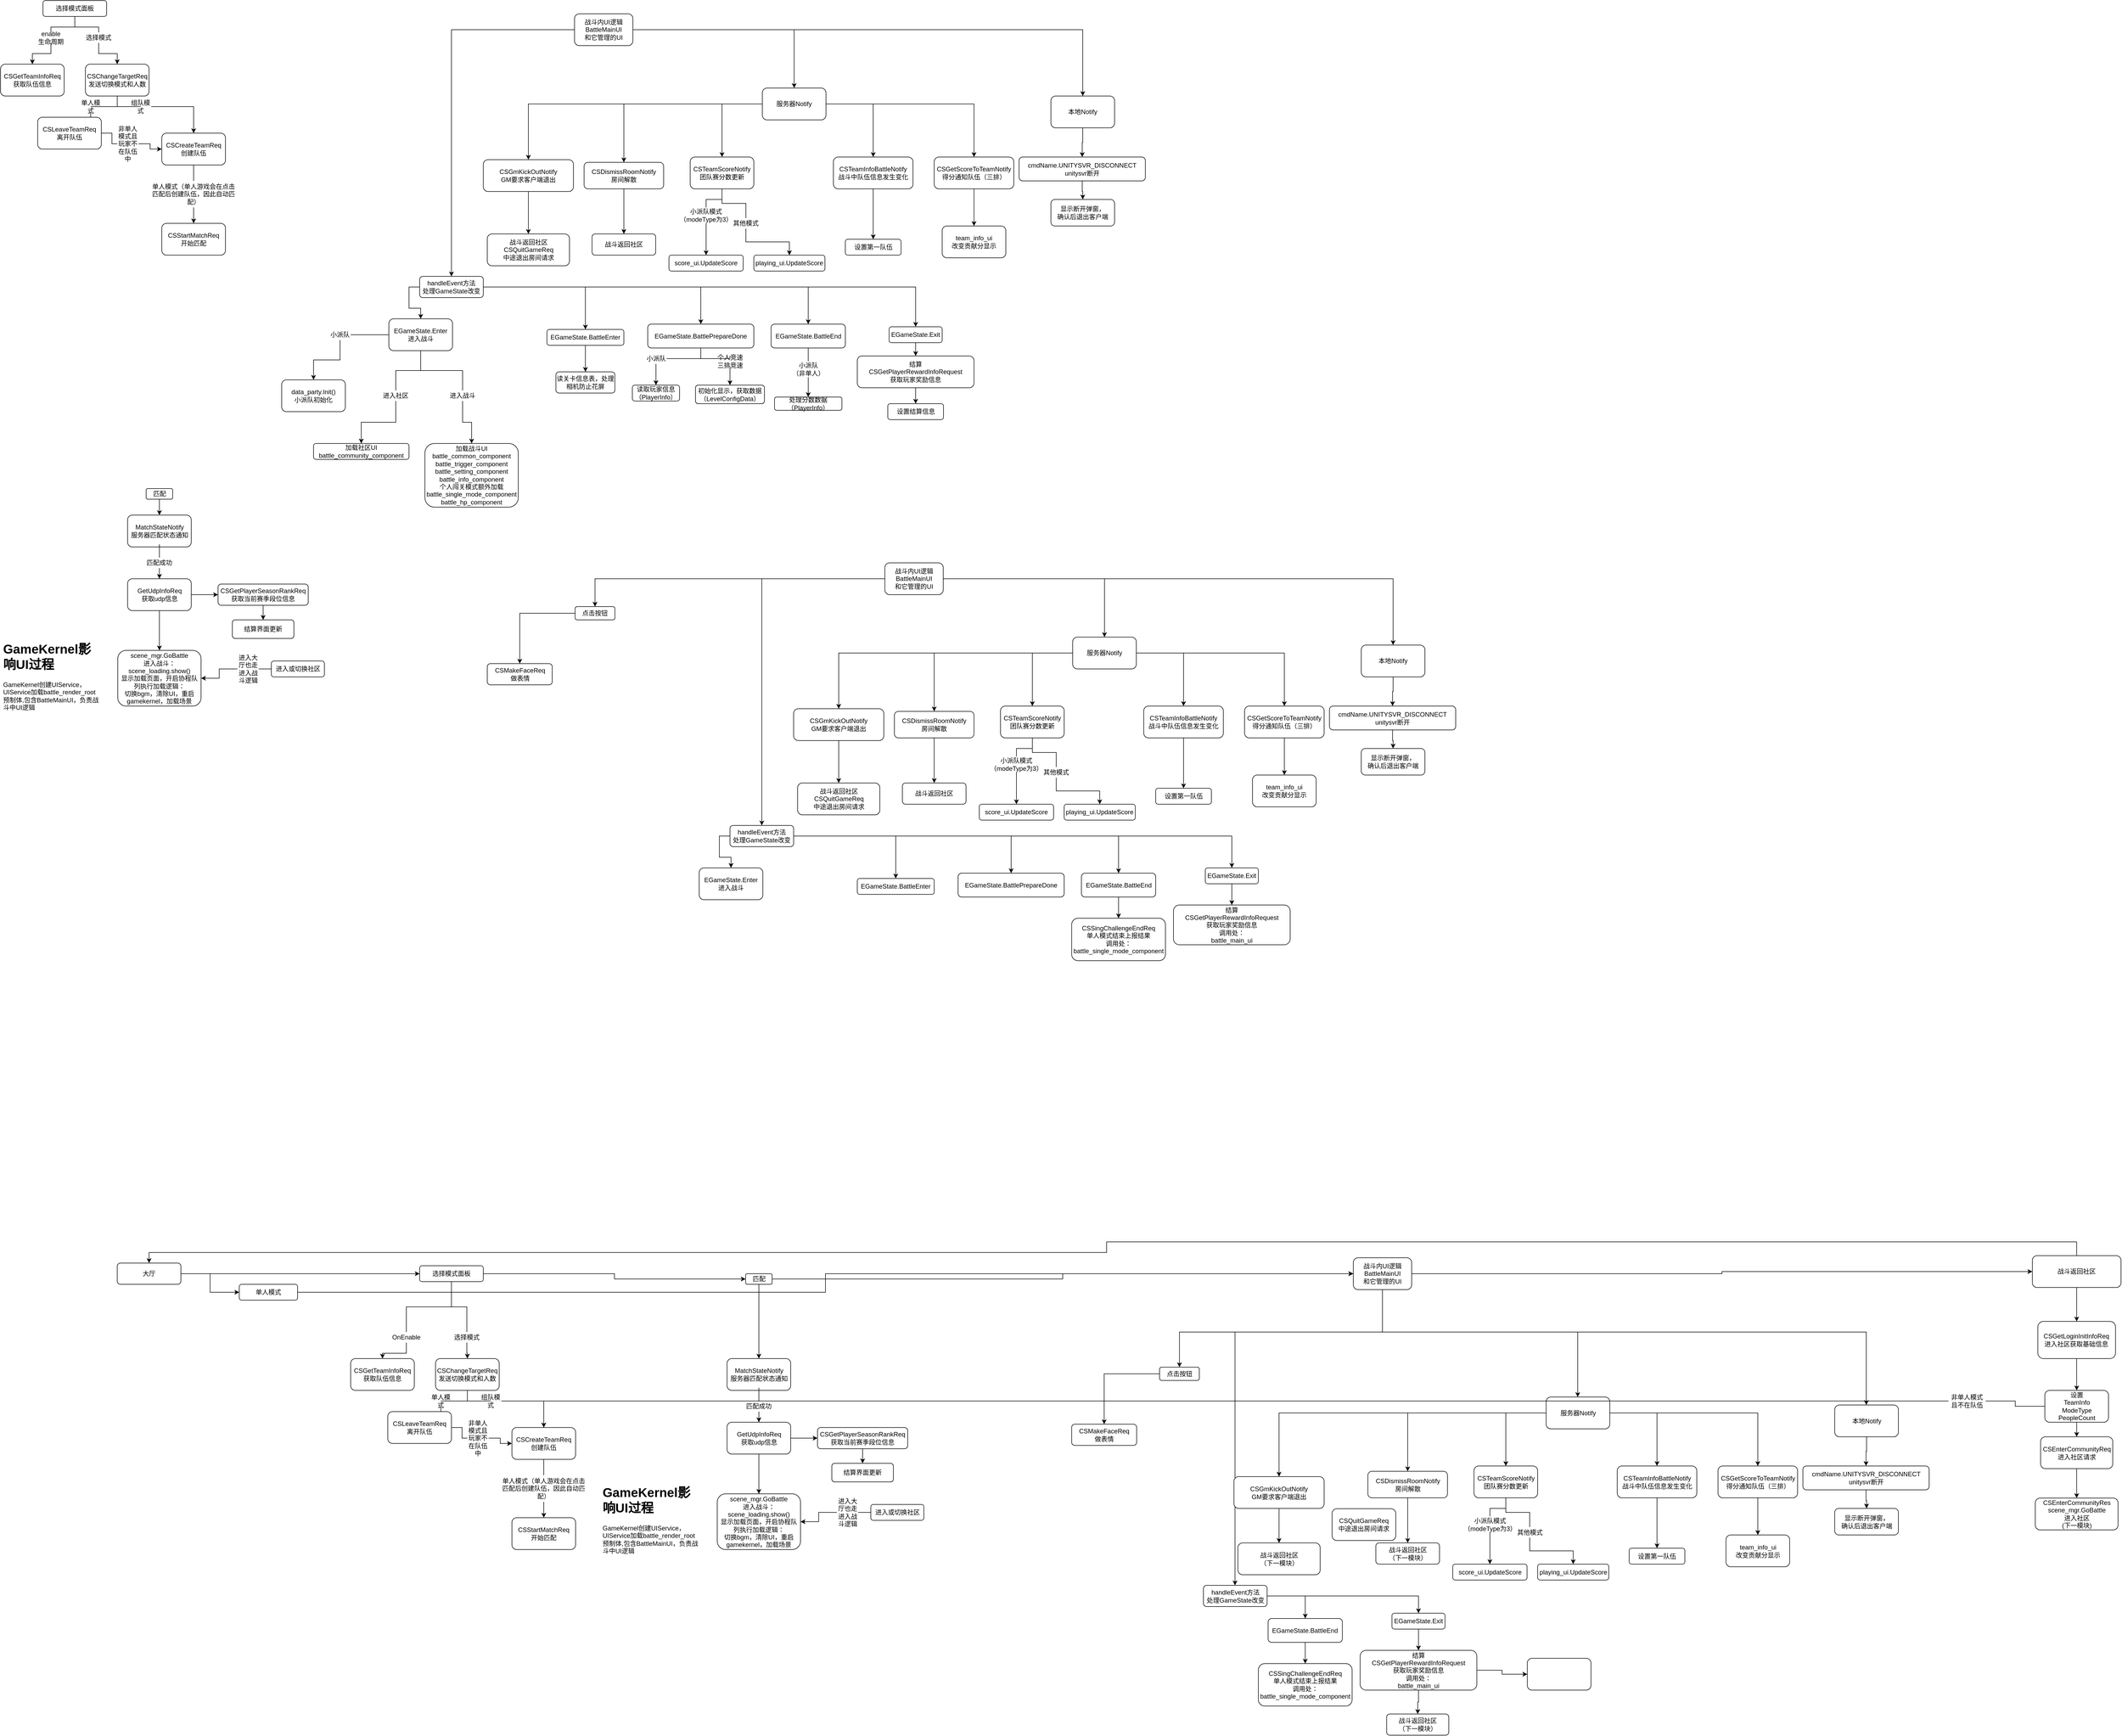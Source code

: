 <mxfile version="15.0.3" type="github">
  <diagram id="1mUm51Annn_wnX_kLURc" name="Page-1">
    <mxGraphModel dx="1422" dy="794" grid="1" gridSize="10" guides="1" tooltips="1" connect="1" arrows="1" fold="1" page="1" pageScale="1" pageWidth="827" pageHeight="1169" math="0" shadow="0">
      <root>
        <mxCell id="0" />
        <mxCell id="1" parent="0" />
        <mxCell id="DKNWYhaMzsymn_I_Z7NB-3" style="edgeStyle=orthogonalEdgeStyle;rounded=0;orthogonalLoop=1;jettySize=auto;html=1;startArrow=none;" parent="1" source="DKNWYhaMzsymn_I_Z7NB-4" target="DKNWYhaMzsymn_I_Z7NB-2" edge="1">
          <mxGeometry relative="1" as="geometry" />
        </mxCell>
        <mxCell id="DKNWYhaMzsymn_I_Z7NB-6" style="edgeStyle=orthogonalEdgeStyle;rounded=0;orthogonalLoop=1;jettySize=auto;html=1;startArrow=none;" parent="1" source="DKNWYhaMzsymn_I_Z7NB-7" target="DKNWYhaMzsymn_I_Z7NB-5" edge="1">
          <mxGeometry relative="1" as="geometry" />
        </mxCell>
        <mxCell id="DKNWYhaMzsymn_I_Z7NB-1" value="选择模式面板" style="rounded=1;whiteSpace=wrap;html=1;" parent="1" vertex="1">
          <mxGeometry x="130" y="40" width="120" height="30" as="geometry" />
        </mxCell>
        <mxCell id="DKNWYhaMzsymn_I_Z7NB-2" value="CSGetTeamInfoReq获取队伍信息" style="rounded=1;whiteSpace=wrap;html=1;" parent="1" vertex="1">
          <mxGeometry x="50" y="160" width="120" height="60" as="geometry" />
        </mxCell>
        <mxCell id="DKNWYhaMzsymn_I_Z7NB-10" style="edgeStyle=orthogonalEdgeStyle;rounded=0;orthogonalLoop=1;jettySize=auto;html=1;startArrow=none;" parent="1" source="DKNWYhaMzsymn_I_Z7NB-11" target="DKNWYhaMzsymn_I_Z7NB-9" edge="1">
          <mxGeometry relative="1" as="geometry" />
        </mxCell>
        <mxCell id="DKNWYhaMzsymn_I_Z7NB-14" style="edgeStyle=orthogonalEdgeStyle;rounded=0;orthogonalLoop=1;jettySize=auto;html=1;startArrow=none;" parent="1" source="DKNWYhaMzsymn_I_Z7NB-15" target="DKNWYhaMzsymn_I_Z7NB-13" edge="1">
          <mxGeometry relative="1" as="geometry" />
        </mxCell>
        <mxCell id="DKNWYhaMzsymn_I_Z7NB-5" value="CSChangeTargetReq&lt;br&gt;发送切换模式和人数" style="rounded=1;whiteSpace=wrap;html=1;" parent="1" vertex="1">
          <mxGeometry x="210" y="160" width="120" height="60" as="geometry" />
        </mxCell>
        <mxCell id="DKNWYhaMzsymn_I_Z7NB-17" style="edgeStyle=orthogonalEdgeStyle;rounded=0;orthogonalLoop=1;jettySize=auto;html=1;exitX=1;exitY=0.5;exitDx=0;exitDy=0;startArrow=none;" parent="1" source="DKNWYhaMzsymn_I_Z7NB-19" target="DKNWYhaMzsymn_I_Z7NB-13" edge="1">
          <mxGeometry relative="1" as="geometry" />
        </mxCell>
        <mxCell id="DKNWYhaMzsymn_I_Z7NB-9" value="CSLeaveTeamReq&lt;br&gt;离开队伍" style="rounded=1;whiteSpace=wrap;html=1;" parent="1" vertex="1">
          <mxGeometry x="120" y="260" width="120" height="60" as="geometry" />
        </mxCell>
        <mxCell id="DKNWYhaMzsymn_I_Z7NB-11" value="单人模式" style="text;html=1;strokeColor=none;fillColor=none;align=center;verticalAlign=middle;whiteSpace=wrap;rounded=0;" parent="1" vertex="1">
          <mxGeometry x="200" y="230" width="40" height="20" as="geometry" />
        </mxCell>
        <mxCell id="DKNWYhaMzsymn_I_Z7NB-12" value="" style="edgeStyle=orthogonalEdgeStyle;rounded=0;orthogonalLoop=1;jettySize=auto;html=1;endArrow=none;" parent="1" source="DKNWYhaMzsymn_I_Z7NB-5" target="DKNWYhaMzsymn_I_Z7NB-11" edge="1">
          <mxGeometry relative="1" as="geometry">
            <mxPoint x="270" y="220" as="sourcePoint" />
            <mxPoint x="180" y="260" as="targetPoint" />
          </mxGeometry>
        </mxCell>
        <mxCell id="DKNWYhaMzsymn_I_Z7NB-23" style="edgeStyle=orthogonalEdgeStyle;rounded=0;orthogonalLoop=1;jettySize=auto;html=1;entryX=0.5;entryY=0;entryDx=0;entryDy=0;startArrow=none;" parent="1" source="DKNWYhaMzsymn_I_Z7NB-24" target="DKNWYhaMzsymn_I_Z7NB-21" edge="1">
          <mxGeometry relative="1" as="geometry" />
        </mxCell>
        <mxCell id="DKNWYhaMzsymn_I_Z7NB-13" value="CSCreateTeamReq&lt;br&gt;创建队伍" style="rounded=1;whiteSpace=wrap;html=1;" parent="1" vertex="1">
          <mxGeometry x="354" y="290" width="120" height="60" as="geometry" />
        </mxCell>
        <mxCell id="DKNWYhaMzsymn_I_Z7NB-15" value="组队模式" style="text;html=1;strokeColor=none;fillColor=none;align=center;verticalAlign=middle;whiteSpace=wrap;rounded=0;" parent="1" vertex="1">
          <mxGeometry x="294" y="230" width="40" height="20" as="geometry" />
        </mxCell>
        <mxCell id="DKNWYhaMzsymn_I_Z7NB-16" value="" style="edgeStyle=orthogonalEdgeStyle;rounded=0;orthogonalLoop=1;jettySize=auto;html=1;endArrow=none;" parent="1" source="DKNWYhaMzsymn_I_Z7NB-5" target="DKNWYhaMzsymn_I_Z7NB-15" edge="1">
          <mxGeometry relative="1" as="geometry">
            <mxPoint x="270" y="220" as="sourcePoint" />
            <mxPoint x="330" y="260" as="targetPoint" />
          </mxGeometry>
        </mxCell>
        <mxCell id="DKNWYhaMzsymn_I_Z7NB-19" value="非单人模式且玩家不在队伍中" style="text;html=1;strokeColor=none;fillColor=none;align=center;verticalAlign=middle;whiteSpace=wrap;rounded=0;" parent="1" vertex="1">
          <mxGeometry x="270" y="300" width="40" height="20" as="geometry" />
        </mxCell>
        <mxCell id="DKNWYhaMzsymn_I_Z7NB-20" value="" style="edgeStyle=orthogonalEdgeStyle;rounded=0;orthogonalLoop=1;jettySize=auto;html=1;exitX=1;exitY=0.5;exitDx=0;exitDy=0;endArrow=none;" parent="1" source="DKNWYhaMzsymn_I_Z7NB-9" target="DKNWYhaMzsymn_I_Z7NB-19" edge="1">
          <mxGeometry relative="1" as="geometry">
            <mxPoint x="240" y="290" as="sourcePoint" />
            <mxPoint x="354" y="320" as="targetPoint" />
          </mxGeometry>
        </mxCell>
        <mxCell id="DKNWYhaMzsymn_I_Z7NB-21" value="CSStartMatchReq&lt;br&gt;开始匹配" style="rounded=1;whiteSpace=wrap;html=1;" parent="1" vertex="1">
          <mxGeometry x="354" y="460" width="120" height="60" as="geometry" />
        </mxCell>
        <mxCell id="DKNWYhaMzsymn_I_Z7NB-24" value="单人模式（单人游戏会在点击匹配后创建队伍，因此自动匹配）" style="text;html=1;strokeColor=none;fillColor=none;align=center;verticalAlign=middle;whiteSpace=wrap;rounded=0;" parent="1" vertex="1">
          <mxGeometry x="334" y="380" width="160" height="50" as="geometry" />
        </mxCell>
        <mxCell id="DKNWYhaMzsymn_I_Z7NB-25" value="" style="edgeStyle=orthogonalEdgeStyle;rounded=0;orthogonalLoop=1;jettySize=auto;html=1;entryX=0.5;entryY=0;entryDx=0;entryDy=0;endArrow=none;" parent="1" source="DKNWYhaMzsymn_I_Z7NB-13" target="DKNWYhaMzsymn_I_Z7NB-24" edge="1">
          <mxGeometry relative="1" as="geometry">
            <mxPoint x="414" y="350" as="sourcePoint" />
            <mxPoint x="414" y="390" as="targetPoint" />
          </mxGeometry>
        </mxCell>
        <mxCell id="DKNWYhaMzsymn_I_Z7NB-31" style="edgeStyle=orthogonalEdgeStyle;rounded=0;orthogonalLoop=1;jettySize=auto;html=1;entryX=0.5;entryY=0;entryDx=0;entryDy=0;startArrow=none;" parent="1" source="DKNWYhaMzsymn_I_Z7NB-32" target="DKNWYhaMzsymn_I_Z7NB-30" edge="1">
          <mxGeometry relative="1" as="geometry" />
        </mxCell>
        <mxCell id="DKNWYhaMzsymn_I_Z7NB-26" value="MatchStateNotify&lt;br&gt;服务器匹配状态通知" style="rounded=1;whiteSpace=wrap;html=1;" parent="1" vertex="1">
          <mxGeometry x="289.5" y="1010" width="120" height="60" as="geometry" />
        </mxCell>
        <mxCell id="DKNWYhaMzsymn_I_Z7NB-28" style="edgeStyle=orthogonalEdgeStyle;rounded=0;orthogonalLoop=1;jettySize=auto;html=1;entryX=0.5;entryY=0;entryDx=0;entryDy=0;" parent="1" source="DKNWYhaMzsymn_I_Z7NB-27" target="DKNWYhaMzsymn_I_Z7NB-26" edge="1">
          <mxGeometry relative="1" as="geometry" />
        </mxCell>
        <mxCell id="DKNWYhaMzsymn_I_Z7NB-27" value="匹配" style="rounded=1;whiteSpace=wrap;html=1;" parent="1" vertex="1">
          <mxGeometry x="324.5" y="960" width="50" height="20" as="geometry" />
        </mxCell>
        <mxCell id="y79Qkwf2GT1hYq4OMrBV-26" style="edgeStyle=orthogonalEdgeStyle;rounded=0;orthogonalLoop=1;jettySize=auto;html=1;entryX=0.5;entryY=0;entryDx=0;entryDy=0;" edge="1" parent="1" source="DKNWYhaMzsymn_I_Z7NB-30" target="DKNWYhaMzsymn_I_Z7NB-36">
          <mxGeometry relative="1" as="geometry" />
        </mxCell>
        <mxCell id="y79Qkwf2GT1hYq4OMrBV-28" style="edgeStyle=orthogonalEdgeStyle;rounded=0;orthogonalLoop=1;jettySize=auto;html=1;entryX=0;entryY=0.5;entryDx=0;entryDy=0;" edge="1" parent="1" source="DKNWYhaMzsymn_I_Z7NB-30" target="y79Qkwf2GT1hYq4OMrBV-27">
          <mxGeometry relative="1" as="geometry" />
        </mxCell>
        <mxCell id="DKNWYhaMzsymn_I_Z7NB-30" value="GetUdpInfoReq&lt;br&gt;获取udp信息" style="rounded=1;whiteSpace=wrap;html=1;" parent="1" vertex="1">
          <mxGeometry x="289.5" y="1130" width="120" height="60" as="geometry" />
        </mxCell>
        <mxCell id="DKNWYhaMzsymn_I_Z7NB-32" value="匹配成功" style="text;html=1;strokeColor=none;fillColor=none;align=center;verticalAlign=middle;whiteSpace=wrap;rounded=0;" parent="1" vertex="1">
          <mxGeometry x="321" y="1085" width="57" height="30" as="geometry" />
        </mxCell>
        <mxCell id="DKNWYhaMzsymn_I_Z7NB-33" value="" style="edgeStyle=orthogonalEdgeStyle;rounded=0;orthogonalLoop=1;jettySize=auto;html=1;entryX=0.5;entryY=0;entryDx=0;entryDy=0;endArrow=none;" parent="1" source="DKNWYhaMzsymn_I_Z7NB-26" target="DKNWYhaMzsymn_I_Z7NB-32" edge="1">
          <mxGeometry relative="1" as="geometry">
            <mxPoint x="349.5" y="1070" as="sourcePoint" />
            <mxPoint x="349.5" y="1150" as="targetPoint" />
          </mxGeometry>
        </mxCell>
        <mxCell id="DKNWYhaMzsymn_I_Z7NB-7" value="选择模式" style="text;html=1;strokeColor=none;fillColor=none;align=center;verticalAlign=middle;whiteSpace=wrap;rounded=0;" parent="1" vertex="1">
          <mxGeometry x="210" y="100" width="50" height="20" as="geometry" />
        </mxCell>
        <mxCell id="DKNWYhaMzsymn_I_Z7NB-34" value="" style="edgeStyle=orthogonalEdgeStyle;rounded=0;orthogonalLoop=1;jettySize=auto;html=1;endArrow=none;" parent="1" source="DKNWYhaMzsymn_I_Z7NB-1" target="DKNWYhaMzsymn_I_Z7NB-7" edge="1">
          <mxGeometry relative="1" as="geometry">
            <mxPoint x="190" y="70" as="sourcePoint" />
            <mxPoint x="270" y="160" as="targetPoint" />
          </mxGeometry>
        </mxCell>
        <mxCell id="DKNWYhaMzsymn_I_Z7NB-4" value="enable生命周期" style="text;html=1;strokeColor=none;fillColor=none;align=center;verticalAlign=middle;whiteSpace=wrap;rounded=0;" parent="1" vertex="1">
          <mxGeometry x="120" y="100" width="50" height="20" as="geometry" />
        </mxCell>
        <mxCell id="DKNWYhaMzsymn_I_Z7NB-35" value="" style="edgeStyle=orthogonalEdgeStyle;rounded=0;orthogonalLoop=1;jettySize=auto;html=1;endArrow=none;" parent="1" source="DKNWYhaMzsymn_I_Z7NB-1" target="DKNWYhaMzsymn_I_Z7NB-4" edge="1">
          <mxGeometry relative="1" as="geometry">
            <mxPoint x="190" y="70" as="sourcePoint" />
            <mxPoint x="110" y="160" as="targetPoint" />
          </mxGeometry>
        </mxCell>
        <mxCell id="DKNWYhaMzsymn_I_Z7NB-36" value="scene_mgr.GoBattle&lt;br&gt;进入战斗：&lt;br&gt;scene_loading.show()&lt;br&gt;显示加载页面，开启协程队列执行加载逻辑：&lt;br&gt;切换bgm，清除UI，重启gamekernel，加载场景&lt;br&gt;" style="rounded=1;whiteSpace=wrap;html=1;" parent="1" vertex="1">
          <mxGeometry x="271" y="1265" width="157" height="105" as="geometry" />
        </mxCell>
        <mxCell id="cIZTZoEBrVOznghg1TQm-2" style="edgeStyle=orthogonalEdgeStyle;rounded=0;orthogonalLoop=1;jettySize=auto;html=1;entryX=1;entryY=0.5;entryDx=0;entryDy=0;startArrow=none;" parent="1" source="cIZTZoEBrVOznghg1TQm-3" target="DKNWYhaMzsymn_I_Z7NB-36" edge="1">
          <mxGeometry relative="1" as="geometry" />
        </mxCell>
        <mxCell id="cIZTZoEBrVOznghg1TQm-1" value="进入或切换社区" style="rounded=1;whiteSpace=wrap;html=1;" parent="1" vertex="1">
          <mxGeometry x="560.5" y="1285" width="100" height="30" as="geometry" />
        </mxCell>
        <mxCell id="cIZTZoEBrVOznghg1TQm-3" value="进入大厅也走进入战斗逻辑" style="text;html=1;strokeColor=none;fillColor=none;align=center;verticalAlign=middle;whiteSpace=wrap;rounded=0;" parent="1" vertex="1">
          <mxGeometry x="496.5" y="1290" width="40" height="20" as="geometry" />
        </mxCell>
        <mxCell id="cIZTZoEBrVOznghg1TQm-4" value="" style="edgeStyle=orthogonalEdgeStyle;rounded=0;orthogonalLoop=1;jettySize=auto;html=1;entryX=1;entryY=0.5;entryDx=0;entryDy=0;endArrow=none;" parent="1" source="cIZTZoEBrVOznghg1TQm-1" target="cIZTZoEBrVOznghg1TQm-3" edge="1">
          <mxGeometry relative="1" as="geometry">
            <mxPoint x="499.5" y="1145" as="sourcePoint" />
            <mxPoint x="409.5" y="1270" as="targetPoint" />
          </mxGeometry>
        </mxCell>
        <mxCell id="cIZTZoEBrVOznghg1TQm-11" value="加载社区UI&lt;br&gt;battle_community_component" style="rounded=1;whiteSpace=wrap;html=1;" parent="1" vertex="1">
          <mxGeometry x="640" y="875" width="180" height="30" as="geometry" />
        </mxCell>
        <mxCell id="cIZTZoEBrVOznghg1TQm-15" value="加载战斗UI&lt;br&gt;battle_common_component&lt;br&gt;battle_trigger_component&lt;br&gt;battle_setting_component&lt;br&gt;battle_info_component&lt;br&gt;个人闯关模式额外加载&lt;br&gt;battle_single_mode_component&lt;br&gt;battle_hp_component&lt;br&gt;" style="rounded=1;whiteSpace=wrap;html=1;" parent="1" vertex="1">
          <mxGeometry x="850" y="875" width="176" height="120" as="geometry" />
        </mxCell>
        <mxCell id="cIZTZoEBrVOznghg1TQm-49" style="edgeStyle=orthogonalEdgeStyle;rounded=0;orthogonalLoop=1;jettySize=auto;html=1;" parent="1" source="cIZTZoEBrVOznghg1TQm-19" target="cIZTZoEBrVOznghg1TQm-29" edge="1">
          <mxGeometry relative="1" as="geometry" />
        </mxCell>
        <mxCell id="cIZTZoEBrVOznghg1TQm-50" style="edgeStyle=orthogonalEdgeStyle;rounded=0;orthogonalLoop=1;jettySize=auto;html=1;" parent="1" source="cIZTZoEBrVOznghg1TQm-19" target="cIZTZoEBrVOznghg1TQm-20" edge="1">
          <mxGeometry relative="1" as="geometry" />
        </mxCell>
        <mxCell id="cIZTZoEBrVOznghg1TQm-85" style="edgeStyle=orthogonalEdgeStyle;rounded=0;orthogonalLoop=1;jettySize=auto;html=1;exitX=1;exitY=0.5;exitDx=0;exitDy=0;" parent="1" source="cIZTZoEBrVOznghg1TQm-19" target="cIZTZoEBrVOznghg1TQm-75" edge="1">
          <mxGeometry relative="1" as="geometry" />
        </mxCell>
        <mxCell id="cIZTZoEBrVOznghg1TQm-19" value="战斗内UI逻辑&lt;br&gt;BattleMainUI&lt;br&gt;和它管理的UI" style="rounded=1;whiteSpace=wrap;html=1;" parent="1" vertex="1">
          <mxGeometry x="1132" y="65" width="110" height="60" as="geometry" />
        </mxCell>
        <mxCell id="cIZTZoEBrVOznghg1TQm-82" style="edgeStyle=orthogonalEdgeStyle;rounded=0;orthogonalLoop=1;jettySize=auto;html=1;exitX=0;exitY=0.5;exitDx=0;exitDy=0;" parent="1" source="cIZTZoEBrVOznghg1TQm-20" target="cIZTZoEBrVOznghg1TQm-33" edge="1">
          <mxGeometry relative="1" as="geometry" />
        </mxCell>
        <mxCell id="cIZTZoEBrVOznghg1TQm-91" style="edgeStyle=orthogonalEdgeStyle;rounded=0;orthogonalLoop=1;jettySize=auto;html=1;exitX=0.5;exitY=1;exitDx=0;exitDy=0;" parent="1" source="cIZTZoEBrVOznghg1TQm-20" target="cIZTZoEBrVOznghg1TQm-90" edge="1">
          <mxGeometry relative="1" as="geometry">
            <Array as="points">
              <mxPoint x="926" y="580" />
              <mxPoint x="1058" y="580" />
            </Array>
          </mxGeometry>
        </mxCell>
        <mxCell id="y79Qkwf2GT1hYq4OMrBV-2" style="edgeStyle=orthogonalEdgeStyle;rounded=0;orthogonalLoop=1;jettySize=auto;html=1;entryX=0.5;entryY=0;entryDx=0;entryDy=0;" edge="1" parent="1" source="cIZTZoEBrVOznghg1TQm-20" target="y79Qkwf2GT1hYq4OMrBV-1">
          <mxGeometry relative="1" as="geometry" />
        </mxCell>
        <mxCell id="y79Qkwf2GT1hYq4OMrBV-12" style="edgeStyle=orthogonalEdgeStyle;rounded=0;orthogonalLoop=1;jettySize=auto;html=1;" edge="1" parent="1" source="cIZTZoEBrVOznghg1TQm-20" target="y79Qkwf2GT1hYq4OMrBV-11">
          <mxGeometry relative="1" as="geometry" />
        </mxCell>
        <mxCell id="y79Qkwf2GT1hYq4OMrBV-18" style="edgeStyle=orthogonalEdgeStyle;rounded=0;orthogonalLoop=1;jettySize=auto;html=1;entryX=0.5;entryY=0;entryDx=0;entryDy=0;" edge="1" parent="1" source="cIZTZoEBrVOznghg1TQm-20" target="y79Qkwf2GT1hYq4OMrBV-17">
          <mxGeometry relative="1" as="geometry" />
        </mxCell>
        <mxCell id="cIZTZoEBrVOznghg1TQm-20" value="handleEvent方法&lt;br&gt;处理GameState改变" style="rounded=1;whiteSpace=wrap;html=1;" parent="1" vertex="1">
          <mxGeometry x="840" y="560" width="120" height="40" as="geometry" />
        </mxCell>
        <mxCell id="cIZTZoEBrVOznghg1TQm-51" style="edgeStyle=orthogonalEdgeStyle;rounded=0;orthogonalLoop=1;jettySize=auto;html=1;" parent="1" source="cIZTZoEBrVOznghg1TQm-29" target="cIZTZoEBrVOznghg1TQm-46" edge="1">
          <mxGeometry relative="1" as="geometry" />
        </mxCell>
        <mxCell id="cIZTZoEBrVOznghg1TQm-53" style="edgeStyle=orthogonalEdgeStyle;rounded=0;orthogonalLoop=1;jettySize=auto;html=1;entryX=0.5;entryY=0;entryDx=0;entryDy=0;" parent="1" source="cIZTZoEBrVOznghg1TQm-29" target="cIZTZoEBrVOznghg1TQm-48" edge="1">
          <mxGeometry relative="1" as="geometry" />
        </mxCell>
        <mxCell id="cIZTZoEBrVOznghg1TQm-57" style="edgeStyle=orthogonalEdgeStyle;rounded=0;orthogonalLoop=1;jettySize=auto;html=1;entryX=0.5;entryY=0;entryDx=0;entryDy=0;" parent="1" source="cIZTZoEBrVOznghg1TQm-29" target="cIZTZoEBrVOznghg1TQm-56" edge="1">
          <mxGeometry relative="1" as="geometry" />
        </mxCell>
        <mxCell id="cIZTZoEBrVOznghg1TQm-68" style="edgeStyle=orthogonalEdgeStyle;rounded=0;orthogonalLoop=1;jettySize=auto;html=1;entryX=0.5;entryY=0;entryDx=0;entryDy=0;" parent="1" source="cIZTZoEBrVOznghg1TQm-29" target="cIZTZoEBrVOznghg1TQm-67" edge="1">
          <mxGeometry relative="1" as="geometry" />
        </mxCell>
        <mxCell id="cIZTZoEBrVOznghg1TQm-72" style="edgeStyle=orthogonalEdgeStyle;rounded=0;orthogonalLoop=1;jettySize=auto;html=1;exitX=1;exitY=0.5;exitDx=0;exitDy=0;entryX=0.5;entryY=0;entryDx=0;entryDy=0;" parent="1" source="cIZTZoEBrVOznghg1TQm-29" target="cIZTZoEBrVOznghg1TQm-71" edge="1">
          <mxGeometry relative="1" as="geometry" />
        </mxCell>
        <mxCell id="cIZTZoEBrVOznghg1TQm-29" value="&lt;span&gt;服务器Notify&lt;/span&gt;" style="rounded=1;whiteSpace=wrap;html=1;" parent="1" vertex="1">
          <mxGeometry x="1486" y="205" width="120" height="60" as="geometry" />
        </mxCell>
        <mxCell id="cIZTZoEBrVOznghg1TQm-39" style="edgeStyle=orthogonalEdgeStyle;rounded=0;orthogonalLoop=1;jettySize=auto;html=1;startArrow=none;" parent="1" source="cIZTZoEBrVOznghg1TQm-17" target="cIZTZoEBrVOznghg1TQm-15" edge="1">
          <mxGeometry relative="1" as="geometry" />
        </mxCell>
        <mxCell id="cIZTZoEBrVOznghg1TQm-83" style="edgeStyle=orthogonalEdgeStyle;rounded=0;orthogonalLoop=1;jettySize=auto;html=1;exitX=0.5;exitY=1;exitDx=0;exitDy=0;startArrow=none;" parent="1" source="cIZTZoEBrVOznghg1TQm-13" target="cIZTZoEBrVOznghg1TQm-11" edge="1">
          <mxGeometry relative="1" as="geometry" />
        </mxCell>
        <mxCell id="cIZTZoEBrVOznghg1TQm-87" style="edgeStyle=orthogonalEdgeStyle;rounded=0;orthogonalLoop=1;jettySize=auto;html=1;startArrow=none;" parent="1" source="cIZTZoEBrVOznghg1TQm-88" target="cIZTZoEBrVOznghg1TQm-86" edge="1">
          <mxGeometry relative="1" as="geometry" />
        </mxCell>
        <mxCell id="cIZTZoEBrVOznghg1TQm-33" value="EGameState.Enter&lt;span&gt;&lt;br&gt;进入战斗&lt;br&gt;&lt;/span&gt;" style="rounded=1;whiteSpace=wrap;html=1;" parent="1" vertex="1">
          <mxGeometry x="782" y="640" width="120" height="60" as="geometry" />
        </mxCell>
        <mxCell id="cIZTZoEBrVOznghg1TQm-17" value="进入战斗" style="text;html=1;strokeColor=none;fillColor=none;align=center;verticalAlign=middle;whiteSpace=wrap;rounded=0;" parent="1" vertex="1">
          <mxGeometry x="896" y="775" width="50" height="20" as="geometry" />
        </mxCell>
        <mxCell id="cIZTZoEBrVOznghg1TQm-41" value="" style="edgeStyle=orthogonalEdgeStyle;rounded=0;orthogonalLoop=1;jettySize=auto;html=1;endArrow=none;" parent="1" source="cIZTZoEBrVOznghg1TQm-33" target="cIZTZoEBrVOznghg1TQm-17" edge="1">
          <mxGeometry relative="1" as="geometry">
            <mxPoint x="1182" y="685" as="sourcePoint" />
            <mxPoint x="1240" y="745" as="targetPoint" />
          </mxGeometry>
        </mxCell>
        <mxCell id="cIZTZoEBrVOznghg1TQm-45" style="edgeStyle=orthogonalEdgeStyle;rounded=0;orthogonalLoop=1;jettySize=auto;html=1;" parent="1" source="cIZTZoEBrVOznghg1TQm-46" target="cIZTZoEBrVOznghg1TQm-47" edge="1">
          <mxGeometry relative="1" as="geometry" />
        </mxCell>
        <mxCell id="cIZTZoEBrVOznghg1TQm-46" value="CSGmKickOutNotify&lt;br&gt;GM要求客户端退出" style="rounded=1;whiteSpace=wrap;html=1;" parent="1" vertex="1">
          <mxGeometry x="960" y="340" width="170" height="60" as="geometry" />
        </mxCell>
        <mxCell id="cIZTZoEBrVOznghg1TQm-47" value="战斗返回社区&lt;br&gt;CSQuitGameReq&lt;br&gt;中途退出房间请求" style="rounded=1;whiteSpace=wrap;html=1;" parent="1" vertex="1">
          <mxGeometry x="967.5" y="480" width="155" height="60" as="geometry" />
        </mxCell>
        <mxCell id="cIZTZoEBrVOznghg1TQm-55" style="edgeStyle=orthogonalEdgeStyle;rounded=0;orthogonalLoop=1;jettySize=auto;html=1;entryX=0.5;entryY=0;entryDx=0;entryDy=0;" parent="1" source="cIZTZoEBrVOznghg1TQm-48" target="cIZTZoEBrVOznghg1TQm-54" edge="1">
          <mxGeometry relative="1" as="geometry" />
        </mxCell>
        <mxCell id="cIZTZoEBrVOznghg1TQm-48" value="CSDismissRoomNotify&lt;br&gt;房间解散" style="rounded=1;whiteSpace=wrap;html=1;" parent="1" vertex="1">
          <mxGeometry x="1150" y="345" width="150" height="50" as="geometry" />
        </mxCell>
        <mxCell id="cIZTZoEBrVOznghg1TQm-54" value="战斗返回社区" style="rounded=1;whiteSpace=wrap;html=1;" parent="1" vertex="1">
          <mxGeometry x="1165" y="480" width="120" height="40" as="geometry" />
        </mxCell>
        <mxCell id="cIZTZoEBrVOznghg1TQm-59" style="edgeStyle=orthogonalEdgeStyle;rounded=0;orthogonalLoop=1;jettySize=auto;html=1;entryX=0.5;entryY=0;entryDx=0;entryDy=0;startArrow=none;" parent="1" source="cIZTZoEBrVOznghg1TQm-60" target="cIZTZoEBrVOznghg1TQm-58" edge="1">
          <mxGeometry relative="1" as="geometry" />
        </mxCell>
        <mxCell id="cIZTZoEBrVOznghg1TQm-63" style="edgeStyle=orthogonalEdgeStyle;rounded=0;orthogonalLoop=1;jettySize=auto;html=1;startArrow=none;" parent="1" source="cIZTZoEBrVOznghg1TQm-64" target="cIZTZoEBrVOznghg1TQm-62" edge="1">
          <mxGeometry relative="1" as="geometry" />
        </mxCell>
        <mxCell id="cIZTZoEBrVOznghg1TQm-56" value="CSTeamScoreNotify&lt;br&gt;团队赛分数更新" style="rounded=1;whiteSpace=wrap;html=1;" parent="1" vertex="1">
          <mxGeometry x="1350" y="335" width="120" height="60" as="geometry" />
        </mxCell>
        <mxCell id="cIZTZoEBrVOznghg1TQm-58" value="score_ui.UpdateScore" style="rounded=1;whiteSpace=wrap;html=1;" parent="1" vertex="1">
          <mxGeometry x="1310" y="520" width="140" height="30" as="geometry" />
        </mxCell>
        <mxCell id="cIZTZoEBrVOznghg1TQm-60" value="小派队模式（modeType为3）" style="text;html=1;strokeColor=none;fillColor=none;align=center;verticalAlign=middle;whiteSpace=wrap;rounded=0;" parent="1" vertex="1">
          <mxGeometry x="1325" y="430" width="110" height="30" as="geometry" />
        </mxCell>
        <mxCell id="cIZTZoEBrVOznghg1TQm-61" value="" style="edgeStyle=orthogonalEdgeStyle;rounded=0;orthogonalLoop=1;jettySize=auto;html=1;entryX=0.5;entryY=0;entryDx=0;entryDy=0;endArrow=none;" parent="1" source="cIZTZoEBrVOznghg1TQm-56" target="cIZTZoEBrVOznghg1TQm-60" edge="1">
          <mxGeometry relative="1" as="geometry">
            <mxPoint x="1410" y="395" as="sourcePoint" />
            <mxPoint x="1380" y="480" as="targetPoint" />
          </mxGeometry>
        </mxCell>
        <mxCell id="cIZTZoEBrVOznghg1TQm-62" value="playing_ui.UpdateScore" style="rounded=1;whiteSpace=wrap;html=1;" parent="1" vertex="1">
          <mxGeometry x="1470" y="520" width="134" height="30" as="geometry" />
        </mxCell>
        <mxCell id="cIZTZoEBrVOznghg1TQm-64" value="其他模式" style="text;html=1;strokeColor=none;fillColor=none;align=center;verticalAlign=middle;whiteSpace=wrap;rounded=0;" parent="1" vertex="1">
          <mxGeometry x="1430" y="450" width="50" height="20" as="geometry" />
        </mxCell>
        <mxCell id="cIZTZoEBrVOznghg1TQm-65" value="" style="edgeStyle=orthogonalEdgeStyle;rounded=0;orthogonalLoop=1;jettySize=auto;html=1;endArrow=none;" parent="1" source="cIZTZoEBrVOznghg1TQm-56" target="cIZTZoEBrVOznghg1TQm-64" edge="1">
          <mxGeometry relative="1" as="geometry">
            <mxPoint x="1410" y="395" as="sourcePoint" />
            <mxPoint x="1537" y="520" as="targetPoint" />
          </mxGeometry>
        </mxCell>
        <mxCell id="cIZTZoEBrVOznghg1TQm-66" style="edgeStyle=orthogonalEdgeStyle;rounded=0;orthogonalLoop=1;jettySize=auto;html=1;exitX=0.5;exitY=1;exitDx=0;exitDy=0;" parent="1" source="cIZTZoEBrVOznghg1TQm-62" target="cIZTZoEBrVOznghg1TQm-62" edge="1">
          <mxGeometry relative="1" as="geometry" />
        </mxCell>
        <mxCell id="cIZTZoEBrVOznghg1TQm-70" style="edgeStyle=orthogonalEdgeStyle;rounded=0;orthogonalLoop=1;jettySize=auto;html=1;" parent="1" source="cIZTZoEBrVOznghg1TQm-67" target="cIZTZoEBrVOznghg1TQm-69" edge="1">
          <mxGeometry relative="1" as="geometry" />
        </mxCell>
        <mxCell id="cIZTZoEBrVOznghg1TQm-67" value="CSTeamInfoBattleNotify&lt;br&gt;战斗中队伍信息发生变化" style="rounded=1;whiteSpace=wrap;html=1;" parent="1" vertex="1">
          <mxGeometry x="1620" y="335" width="150" height="60" as="geometry" />
        </mxCell>
        <mxCell id="cIZTZoEBrVOznghg1TQm-69" value="设置第一队伍" style="rounded=1;whiteSpace=wrap;html=1;" parent="1" vertex="1">
          <mxGeometry x="1642.5" y="490" width="105" height="30" as="geometry" />
        </mxCell>
        <mxCell id="cIZTZoEBrVOznghg1TQm-74" style="edgeStyle=orthogonalEdgeStyle;rounded=0;orthogonalLoop=1;jettySize=auto;html=1;entryX=0.5;entryY=0;entryDx=0;entryDy=0;" parent="1" source="cIZTZoEBrVOznghg1TQm-71" target="cIZTZoEBrVOznghg1TQm-73" edge="1">
          <mxGeometry relative="1" as="geometry" />
        </mxCell>
        <mxCell id="cIZTZoEBrVOznghg1TQm-71" value="CSGetScoreToTeamNotify&lt;br&gt;得分通知队伍（三排）" style="rounded=1;whiteSpace=wrap;html=1;" parent="1" vertex="1">
          <mxGeometry x="1810" y="335" width="150" height="60" as="geometry" />
        </mxCell>
        <mxCell id="cIZTZoEBrVOznghg1TQm-73" value="team_info_ui&lt;br&gt;改变贡献分显示" style="rounded=1;whiteSpace=wrap;html=1;" parent="1" vertex="1">
          <mxGeometry x="1825" y="465" width="120" height="60" as="geometry" />
        </mxCell>
        <mxCell id="cIZTZoEBrVOznghg1TQm-79" style="edgeStyle=orthogonalEdgeStyle;rounded=0;orthogonalLoop=1;jettySize=auto;html=1;" parent="1" source="cIZTZoEBrVOznghg1TQm-75" target="cIZTZoEBrVOznghg1TQm-78" edge="1">
          <mxGeometry relative="1" as="geometry" />
        </mxCell>
        <mxCell id="cIZTZoEBrVOznghg1TQm-75" value="本地Notify" style="rounded=1;whiteSpace=wrap;html=1;" parent="1" vertex="1">
          <mxGeometry x="2030" y="220" width="120" height="60" as="geometry" />
        </mxCell>
        <mxCell id="cIZTZoEBrVOznghg1TQm-81" style="edgeStyle=orthogonalEdgeStyle;rounded=0;orthogonalLoop=1;jettySize=auto;html=1;entryX=0.5;entryY=0;entryDx=0;entryDy=0;" parent="1" source="cIZTZoEBrVOznghg1TQm-78" target="cIZTZoEBrVOznghg1TQm-80" edge="1">
          <mxGeometry relative="1" as="geometry" />
        </mxCell>
        <mxCell id="cIZTZoEBrVOznghg1TQm-78" value="cmdName.UNITYSVR_DISCONNECT&lt;br&gt;unitysvr断开" style="rounded=1;whiteSpace=wrap;html=1;" parent="1" vertex="1">
          <mxGeometry x="1970" y="335" width="238" height="45" as="geometry" />
        </mxCell>
        <mxCell id="cIZTZoEBrVOznghg1TQm-80" value="显示断开弹窗，&lt;br&gt;确认后退出客户端" style="rounded=1;whiteSpace=wrap;html=1;" parent="1" vertex="1">
          <mxGeometry x="2030" y="415" width="120" height="50" as="geometry" />
        </mxCell>
        <mxCell id="cIZTZoEBrVOznghg1TQm-13" value="进入社区" style="text;html=1;strokeColor=none;fillColor=none;align=center;verticalAlign=middle;whiteSpace=wrap;rounded=0;" parent="1" vertex="1">
          <mxGeometry x="770" y="775" width="50" height="20" as="geometry" />
        </mxCell>
        <mxCell id="cIZTZoEBrVOznghg1TQm-84" value="" style="edgeStyle=orthogonalEdgeStyle;rounded=0;orthogonalLoop=1;jettySize=auto;html=1;exitX=0.5;exitY=1;exitDx=0;exitDy=0;endArrow=none;" parent="1" source="cIZTZoEBrVOznghg1TQm-33" target="cIZTZoEBrVOznghg1TQm-13" edge="1">
          <mxGeometry relative="1" as="geometry">
            <mxPoint x="842.0" y="700" as="sourcePoint" />
            <mxPoint x="785" y="925" as="targetPoint" />
          </mxGeometry>
        </mxCell>
        <mxCell id="cIZTZoEBrVOznghg1TQm-86" value="data_party.Init()&lt;br&gt;小派队初始化" style="rounded=1;whiteSpace=wrap;html=1;" parent="1" vertex="1">
          <mxGeometry x="580" y="755" width="120" height="60" as="geometry" />
        </mxCell>
        <mxCell id="cIZTZoEBrVOznghg1TQm-88" value="小派队" style="text;html=1;strokeColor=none;fillColor=none;align=center;verticalAlign=middle;whiteSpace=wrap;rounded=0;" parent="1" vertex="1">
          <mxGeometry x="670" y="660" width="40" height="20" as="geometry" />
        </mxCell>
        <mxCell id="cIZTZoEBrVOznghg1TQm-89" value="" style="edgeStyle=orthogonalEdgeStyle;rounded=0;orthogonalLoop=1;jettySize=auto;html=1;endArrow=none;" parent="1" source="cIZTZoEBrVOznghg1TQm-33" target="cIZTZoEBrVOznghg1TQm-88" edge="1">
          <mxGeometry relative="1" as="geometry">
            <mxPoint x="782" y="670" as="sourcePoint" />
            <mxPoint x="640" y="755" as="targetPoint" />
          </mxGeometry>
        </mxCell>
        <mxCell id="cIZTZoEBrVOznghg1TQm-93" style="edgeStyle=orthogonalEdgeStyle;rounded=0;orthogonalLoop=1;jettySize=auto;html=1;exitX=0.5;exitY=1;exitDx=0;exitDy=0;" parent="1" source="cIZTZoEBrVOznghg1TQm-90" target="cIZTZoEBrVOznghg1TQm-92" edge="1">
          <mxGeometry relative="1" as="geometry" />
        </mxCell>
        <mxCell id="cIZTZoEBrVOznghg1TQm-90" value="EGameState.BattleEnter" style="rounded=1;whiteSpace=wrap;html=1;" parent="1" vertex="1">
          <mxGeometry x="1080" y="660" width="145" height="30" as="geometry" />
        </mxCell>
        <mxCell id="cIZTZoEBrVOznghg1TQm-92" value="读关卡信息表，处理相机防止花屏" style="rounded=1;whiteSpace=wrap;html=1;" parent="1" vertex="1">
          <mxGeometry x="1096.88" y="740" width="111.25" height="40" as="geometry" />
        </mxCell>
        <mxCell id="y79Qkwf2GT1hYq4OMrBV-4" style="edgeStyle=orthogonalEdgeStyle;rounded=0;orthogonalLoop=1;jettySize=auto;html=1;startArrow=none;" edge="1" parent="1" source="y79Qkwf2GT1hYq4OMrBV-5" target="y79Qkwf2GT1hYq4OMrBV-3">
          <mxGeometry relative="1" as="geometry" />
        </mxCell>
        <mxCell id="y79Qkwf2GT1hYq4OMrBV-8" style="edgeStyle=orthogonalEdgeStyle;rounded=0;orthogonalLoop=1;jettySize=auto;html=1;startArrow=none;" edge="1" parent="1" source="y79Qkwf2GT1hYq4OMrBV-9" target="y79Qkwf2GT1hYq4OMrBV-7">
          <mxGeometry relative="1" as="geometry" />
        </mxCell>
        <mxCell id="y79Qkwf2GT1hYq4OMrBV-1" value="EGameState.BattlePrepareDone" style="rounded=1;whiteSpace=wrap;html=1;" vertex="1" parent="1">
          <mxGeometry x="1270" y="650" width="200" height="45" as="geometry" />
        </mxCell>
        <mxCell id="y79Qkwf2GT1hYq4OMrBV-3" value="读取玩家信息&lt;br&gt;（PlayerInfo）" style="rounded=1;whiteSpace=wrap;html=1;" vertex="1" parent="1">
          <mxGeometry x="1241" y="765" width="89" height="30" as="geometry" />
        </mxCell>
        <mxCell id="y79Qkwf2GT1hYq4OMrBV-5" value="小派队" style="text;html=1;strokeColor=none;fillColor=none;align=center;verticalAlign=middle;whiteSpace=wrap;rounded=0;" vertex="1" parent="1">
          <mxGeometry x="1265.5" y="705" width="40" height="20" as="geometry" />
        </mxCell>
        <mxCell id="y79Qkwf2GT1hYq4OMrBV-6" value="" style="edgeStyle=orthogonalEdgeStyle;rounded=0;orthogonalLoop=1;jettySize=auto;html=1;endArrow=none;" edge="1" parent="1" source="y79Qkwf2GT1hYq4OMrBV-1" target="y79Qkwf2GT1hYq4OMrBV-5">
          <mxGeometry relative="1" as="geometry">
            <mxPoint x="1370" y="695" as="sourcePoint" />
            <mxPoint x="1285.5" y="745" as="targetPoint" />
            <Array as="points">
              <mxPoint x="1370" y="715" />
            </Array>
          </mxGeometry>
        </mxCell>
        <mxCell id="y79Qkwf2GT1hYq4OMrBV-7" value="初始化显示，获取数据（LevelConfigData）" style="rounded=1;whiteSpace=wrap;html=1;" vertex="1" parent="1">
          <mxGeometry x="1360" y="765" width="130" height="35" as="geometry" />
        </mxCell>
        <mxCell id="y79Qkwf2GT1hYq4OMrBV-9" value="个人竞速&lt;br&gt;三排竞速" style="text;html=1;strokeColor=none;fillColor=none;align=center;verticalAlign=middle;whiteSpace=wrap;rounded=0;" vertex="1" parent="1">
          <mxGeometry x="1392.5" y="710" width="65" height="20" as="geometry" />
        </mxCell>
        <mxCell id="y79Qkwf2GT1hYq4OMrBV-10" value="" style="edgeStyle=orthogonalEdgeStyle;rounded=0;orthogonalLoop=1;jettySize=auto;html=1;endArrow=none;" edge="1" parent="1" source="y79Qkwf2GT1hYq4OMrBV-1" target="y79Qkwf2GT1hYq4OMrBV-9">
          <mxGeometry relative="1" as="geometry">
            <mxPoint x="1370" y="695" as="sourcePoint" />
            <mxPoint x="1425" y="765" as="targetPoint" />
          </mxGeometry>
        </mxCell>
        <mxCell id="y79Qkwf2GT1hYq4OMrBV-14" style="edgeStyle=orthogonalEdgeStyle;rounded=0;orthogonalLoop=1;jettySize=auto;html=1;entryX=0.5;entryY=0;entryDx=0;entryDy=0;startArrow=none;" edge="1" parent="1" source="y79Qkwf2GT1hYq4OMrBV-15" target="y79Qkwf2GT1hYq4OMrBV-13">
          <mxGeometry relative="1" as="geometry" />
        </mxCell>
        <mxCell id="y79Qkwf2GT1hYq4OMrBV-11" value="EGameState.BattleEnd" style="rounded=1;whiteSpace=wrap;html=1;" vertex="1" parent="1">
          <mxGeometry x="1502.5" y="650" width="140" height="45" as="geometry" />
        </mxCell>
        <mxCell id="y79Qkwf2GT1hYq4OMrBV-13" value="处理分数数据&lt;br&gt;（PlayerInfo）" style="rounded=1;whiteSpace=wrap;html=1;" vertex="1" parent="1">
          <mxGeometry x="1509" y="787.5" width="127" height="25" as="geometry" />
        </mxCell>
        <mxCell id="y79Qkwf2GT1hYq4OMrBV-15" value="小派队&lt;br&gt;（非单人）" style="text;html=1;strokeColor=none;fillColor=none;align=center;verticalAlign=middle;whiteSpace=wrap;rounded=0;" vertex="1" parent="1">
          <mxGeometry x="1538.75" y="720" width="67.5" height="30" as="geometry" />
        </mxCell>
        <mxCell id="y79Qkwf2GT1hYq4OMrBV-16" value="" style="edgeStyle=orthogonalEdgeStyle;rounded=0;orthogonalLoop=1;jettySize=auto;html=1;entryX=0.5;entryY=0;entryDx=0;entryDy=0;endArrow=none;" edge="1" parent="1" source="y79Qkwf2GT1hYq4OMrBV-11" target="y79Qkwf2GT1hYq4OMrBV-15">
          <mxGeometry relative="1" as="geometry">
            <mxPoint x="1572.5" y="695" as="sourcePoint" />
            <mxPoint x="1572.5" y="787.5" as="targetPoint" />
          </mxGeometry>
        </mxCell>
        <mxCell id="y79Qkwf2GT1hYq4OMrBV-20" style="edgeStyle=orthogonalEdgeStyle;rounded=0;orthogonalLoop=1;jettySize=auto;html=1;entryX=0.5;entryY=0;entryDx=0;entryDy=0;" edge="1" parent="1" source="y79Qkwf2GT1hYq4OMrBV-17" target="y79Qkwf2GT1hYq4OMrBV-19">
          <mxGeometry relative="1" as="geometry" />
        </mxCell>
        <mxCell id="y79Qkwf2GT1hYq4OMrBV-17" value="EGameState.Exit" style="rounded=1;whiteSpace=wrap;html=1;" vertex="1" parent="1">
          <mxGeometry x="1725" y="655" width="100" height="30" as="geometry" />
        </mxCell>
        <mxCell id="y79Qkwf2GT1hYq4OMrBV-32" style="edgeStyle=orthogonalEdgeStyle;rounded=0;orthogonalLoop=1;jettySize=auto;html=1;" edge="1" parent="1" source="y79Qkwf2GT1hYq4OMrBV-19" target="y79Qkwf2GT1hYq4OMrBV-31">
          <mxGeometry relative="1" as="geometry" />
        </mxCell>
        <mxCell id="y79Qkwf2GT1hYq4OMrBV-19" value="结算&lt;br&gt;CSGetPlayerRewardInfoRequest&lt;br&gt;获取玩家奖励信息" style="rounded=1;whiteSpace=wrap;html=1;" vertex="1" parent="1">
          <mxGeometry x="1665" y="710" width="220" height="60" as="geometry" />
        </mxCell>
        <mxCell id="y79Qkwf2GT1hYq4OMrBV-23" value="&lt;h1&gt;&lt;span style=&quot;text-align: center&quot;&gt;&lt;font style=&quot;font-size: 24px&quot;&gt;GameKernel影响UI过程&lt;/font&gt;&lt;/span&gt;&lt;br&gt;&lt;/h1&gt;&lt;p&gt;&lt;span style=&quot;text-align: center&quot;&gt;GameKernel&lt;/span&gt;&lt;span style=&quot;text-align: center&quot;&gt;创建UIService，&lt;/span&gt;&lt;span style=&quot;text-align: center&quot;&gt;UIService加载&lt;/span&gt;&lt;span style=&quot;text-align: center&quot;&gt;battle_render_root预制体,&lt;/span&gt;&lt;span style=&quot;text-align: center&quot;&gt;包含BattleMainUI，负责战斗中UI逻辑&lt;/span&gt;&lt;/p&gt;" style="text;html=1;strokeColor=none;fillColor=none;spacing=5;spacingTop=-20;whiteSpace=wrap;overflow=hidden;rounded=0;" vertex="1" parent="1">
          <mxGeometry x="50" y="1242.5" width="190" height="150" as="geometry" />
        </mxCell>
        <mxCell id="y79Qkwf2GT1hYq4OMrBV-30" style="edgeStyle=orthogonalEdgeStyle;rounded=0;orthogonalLoop=1;jettySize=auto;html=1;" edge="1" parent="1" source="y79Qkwf2GT1hYq4OMrBV-27" target="y79Qkwf2GT1hYq4OMrBV-29">
          <mxGeometry relative="1" as="geometry" />
        </mxCell>
        <mxCell id="y79Qkwf2GT1hYq4OMrBV-27" value="CSGetPlayerSeasonRankReq&lt;br&gt;获取当前赛季段位信息" style="rounded=1;whiteSpace=wrap;html=1;" vertex="1" parent="1">
          <mxGeometry x="460" y="1140" width="170" height="40" as="geometry" />
        </mxCell>
        <mxCell id="y79Qkwf2GT1hYq4OMrBV-29" value="结算界面更新" style="rounded=1;whiteSpace=wrap;html=1;" vertex="1" parent="1">
          <mxGeometry x="487" y="1207.5" width="116" height="35" as="geometry" />
        </mxCell>
        <mxCell id="y79Qkwf2GT1hYq4OMrBV-31" value="设置结算信息" style="rounded=1;whiteSpace=wrap;html=1;" vertex="1" parent="1">
          <mxGeometry x="1722.5" y="800" width="105" height="30" as="geometry" />
        </mxCell>
        <mxCell id="y79Qkwf2GT1hYq4OMrBV-35" style="edgeStyle=orthogonalEdgeStyle;rounded=0;orthogonalLoop=1;jettySize=auto;html=1;" edge="1" parent="1" source="y79Qkwf2GT1hYq4OMrBV-38" target="y79Qkwf2GT1hYq4OMrBV-50">
          <mxGeometry relative="1" as="geometry" />
        </mxCell>
        <mxCell id="y79Qkwf2GT1hYq4OMrBV-36" style="edgeStyle=orthogonalEdgeStyle;rounded=0;orthogonalLoop=1;jettySize=auto;html=1;" edge="1" parent="1" source="y79Qkwf2GT1hYq4OMrBV-38" target="y79Qkwf2GT1hYq4OMrBV-44">
          <mxGeometry relative="1" as="geometry" />
        </mxCell>
        <mxCell id="y79Qkwf2GT1hYq4OMrBV-37" style="edgeStyle=orthogonalEdgeStyle;rounded=0;orthogonalLoop=1;jettySize=auto;html=1;exitX=1;exitY=0.5;exitDx=0;exitDy=0;" edge="1" parent="1" source="y79Qkwf2GT1hYq4OMrBV-38" target="y79Qkwf2GT1hYq4OMrBV-80">
          <mxGeometry relative="1" as="geometry" />
        </mxCell>
        <mxCell id="y79Qkwf2GT1hYq4OMrBV-112" style="edgeStyle=orthogonalEdgeStyle;rounded=0;orthogonalLoop=1;jettySize=auto;html=1;entryX=0.5;entryY=0;entryDx=0;entryDy=0;" edge="1" parent="1" source="y79Qkwf2GT1hYq4OMrBV-38" target="y79Qkwf2GT1hYq4OMrBV-111">
          <mxGeometry relative="1" as="geometry" />
        </mxCell>
        <mxCell id="y79Qkwf2GT1hYq4OMrBV-38" value="战斗内UI逻辑&lt;br&gt;BattleMainUI&lt;br&gt;和它管理的UI" style="rounded=1;whiteSpace=wrap;html=1;" vertex="1" parent="1">
          <mxGeometry x="1717" y="1100" width="110" height="60" as="geometry" />
        </mxCell>
        <mxCell id="y79Qkwf2GT1hYq4OMrBV-39" style="edgeStyle=orthogonalEdgeStyle;rounded=0;orthogonalLoop=1;jettySize=auto;html=1;exitX=0;exitY=0.5;exitDx=0;exitDy=0;" edge="1" parent="1" source="y79Qkwf2GT1hYq4OMrBV-44" target="y79Qkwf2GT1hYq4OMrBV-54">
          <mxGeometry relative="1" as="geometry" />
        </mxCell>
        <mxCell id="y79Qkwf2GT1hYq4OMrBV-40" style="edgeStyle=orthogonalEdgeStyle;rounded=0;orthogonalLoop=1;jettySize=auto;html=1;exitX=0.5;exitY=1;exitDx=0;exitDy=0;" edge="1" parent="1" source="y79Qkwf2GT1hYq4OMrBV-44" target="y79Qkwf2GT1hYq4OMrBV-90">
          <mxGeometry relative="1" as="geometry">
            <Array as="points">
              <mxPoint x="1511" y="1615" />
              <mxPoint x="1643" y="1615" />
            </Array>
          </mxGeometry>
        </mxCell>
        <mxCell id="y79Qkwf2GT1hYq4OMrBV-41" style="edgeStyle=orthogonalEdgeStyle;rounded=0;orthogonalLoop=1;jettySize=auto;html=1;entryX=0.5;entryY=0;entryDx=0;entryDy=0;" edge="1" parent="1" source="y79Qkwf2GT1hYq4OMrBV-44" target="y79Qkwf2GT1hYq4OMrBV-94">
          <mxGeometry relative="1" as="geometry" />
        </mxCell>
        <mxCell id="y79Qkwf2GT1hYq4OMrBV-42" style="edgeStyle=orthogonalEdgeStyle;rounded=0;orthogonalLoop=1;jettySize=auto;html=1;" edge="1" parent="1" source="y79Qkwf2GT1hYq4OMrBV-44" target="y79Qkwf2GT1hYq4OMrBV-102">
          <mxGeometry relative="1" as="geometry" />
        </mxCell>
        <mxCell id="y79Qkwf2GT1hYq4OMrBV-43" style="edgeStyle=orthogonalEdgeStyle;rounded=0;orthogonalLoop=1;jettySize=auto;html=1;entryX=0.5;entryY=0;entryDx=0;entryDy=0;" edge="1" parent="1" source="y79Qkwf2GT1hYq4OMrBV-44" target="y79Qkwf2GT1hYq4OMrBV-107">
          <mxGeometry relative="1" as="geometry" />
        </mxCell>
        <mxCell id="y79Qkwf2GT1hYq4OMrBV-44" value="handleEvent方法&lt;br&gt;处理GameState改变" style="rounded=1;whiteSpace=wrap;html=1;" vertex="1" parent="1">
          <mxGeometry x="1425" y="1595" width="120" height="40" as="geometry" />
        </mxCell>
        <mxCell id="y79Qkwf2GT1hYq4OMrBV-45" style="edgeStyle=orthogonalEdgeStyle;rounded=0;orthogonalLoop=1;jettySize=auto;html=1;" edge="1" parent="1" source="y79Qkwf2GT1hYq4OMrBV-50" target="y79Qkwf2GT1hYq4OMrBV-58">
          <mxGeometry relative="1" as="geometry" />
        </mxCell>
        <mxCell id="y79Qkwf2GT1hYq4OMrBV-46" style="edgeStyle=orthogonalEdgeStyle;rounded=0;orthogonalLoop=1;jettySize=auto;html=1;entryX=0.5;entryY=0;entryDx=0;entryDy=0;" edge="1" parent="1" source="y79Qkwf2GT1hYq4OMrBV-50" target="y79Qkwf2GT1hYq4OMrBV-61">
          <mxGeometry relative="1" as="geometry" />
        </mxCell>
        <mxCell id="y79Qkwf2GT1hYq4OMrBV-47" style="edgeStyle=orthogonalEdgeStyle;rounded=0;orthogonalLoop=1;jettySize=auto;html=1;entryX=0.5;entryY=0;entryDx=0;entryDy=0;" edge="1" parent="1" source="y79Qkwf2GT1hYq4OMrBV-50" target="y79Qkwf2GT1hYq4OMrBV-65">
          <mxGeometry relative="1" as="geometry" />
        </mxCell>
        <mxCell id="y79Qkwf2GT1hYq4OMrBV-48" style="edgeStyle=orthogonalEdgeStyle;rounded=0;orthogonalLoop=1;jettySize=auto;html=1;entryX=0.5;entryY=0;entryDx=0;entryDy=0;" edge="1" parent="1" source="y79Qkwf2GT1hYq4OMrBV-50" target="y79Qkwf2GT1hYq4OMrBV-74">
          <mxGeometry relative="1" as="geometry" />
        </mxCell>
        <mxCell id="y79Qkwf2GT1hYq4OMrBV-49" style="edgeStyle=orthogonalEdgeStyle;rounded=0;orthogonalLoop=1;jettySize=auto;html=1;exitX=1;exitY=0.5;exitDx=0;exitDy=0;entryX=0.5;entryY=0;entryDx=0;entryDy=0;" edge="1" parent="1" source="y79Qkwf2GT1hYq4OMrBV-50" target="y79Qkwf2GT1hYq4OMrBV-77">
          <mxGeometry relative="1" as="geometry" />
        </mxCell>
        <mxCell id="y79Qkwf2GT1hYq4OMrBV-50" value="&lt;span&gt;服务器Notify&lt;/span&gt;" style="rounded=1;whiteSpace=wrap;html=1;" vertex="1" parent="1">
          <mxGeometry x="2071" y="1240" width="120" height="60" as="geometry" />
        </mxCell>
        <mxCell id="y79Qkwf2GT1hYq4OMrBV-54" value="EGameState.Enter&lt;span&gt;&lt;br&gt;进入战斗&lt;br&gt;&lt;/span&gt;" style="rounded=1;whiteSpace=wrap;html=1;" vertex="1" parent="1">
          <mxGeometry x="1367" y="1675" width="120" height="60" as="geometry" />
        </mxCell>
        <mxCell id="y79Qkwf2GT1hYq4OMrBV-57" style="edgeStyle=orthogonalEdgeStyle;rounded=0;orthogonalLoop=1;jettySize=auto;html=1;" edge="1" parent="1" source="y79Qkwf2GT1hYq4OMrBV-58" target="y79Qkwf2GT1hYq4OMrBV-59">
          <mxGeometry relative="1" as="geometry" />
        </mxCell>
        <mxCell id="y79Qkwf2GT1hYq4OMrBV-58" value="CSGmKickOutNotify&lt;br&gt;GM要求客户端退出" style="rounded=1;whiteSpace=wrap;html=1;" vertex="1" parent="1">
          <mxGeometry x="1545" y="1375" width="170" height="60" as="geometry" />
        </mxCell>
        <mxCell id="y79Qkwf2GT1hYq4OMrBV-59" value="战斗返回社区&lt;br&gt;CSQuitGameReq&lt;br&gt;中途退出房间请求" style="rounded=1;whiteSpace=wrap;html=1;" vertex="1" parent="1">
          <mxGeometry x="1552.5" y="1515" width="155" height="60" as="geometry" />
        </mxCell>
        <mxCell id="y79Qkwf2GT1hYq4OMrBV-60" style="edgeStyle=orthogonalEdgeStyle;rounded=0;orthogonalLoop=1;jettySize=auto;html=1;entryX=0.5;entryY=0;entryDx=0;entryDy=0;" edge="1" parent="1" source="y79Qkwf2GT1hYq4OMrBV-61" target="y79Qkwf2GT1hYq4OMrBV-62">
          <mxGeometry relative="1" as="geometry" />
        </mxCell>
        <mxCell id="y79Qkwf2GT1hYq4OMrBV-61" value="CSDismissRoomNotify&lt;br&gt;房间解散" style="rounded=1;whiteSpace=wrap;html=1;" vertex="1" parent="1">
          <mxGeometry x="1735" y="1380" width="150" height="50" as="geometry" />
        </mxCell>
        <mxCell id="y79Qkwf2GT1hYq4OMrBV-62" value="战斗返回社区" style="rounded=1;whiteSpace=wrap;html=1;" vertex="1" parent="1">
          <mxGeometry x="1750" y="1515" width="120" height="40" as="geometry" />
        </mxCell>
        <mxCell id="y79Qkwf2GT1hYq4OMrBV-63" style="edgeStyle=orthogonalEdgeStyle;rounded=0;orthogonalLoop=1;jettySize=auto;html=1;entryX=0.5;entryY=0;entryDx=0;entryDy=0;startArrow=none;" edge="1" parent="1" source="y79Qkwf2GT1hYq4OMrBV-67" target="y79Qkwf2GT1hYq4OMrBV-66">
          <mxGeometry relative="1" as="geometry" />
        </mxCell>
        <mxCell id="y79Qkwf2GT1hYq4OMrBV-64" style="edgeStyle=orthogonalEdgeStyle;rounded=0;orthogonalLoop=1;jettySize=auto;html=1;startArrow=none;" edge="1" parent="1" source="y79Qkwf2GT1hYq4OMrBV-70" target="y79Qkwf2GT1hYq4OMrBV-69">
          <mxGeometry relative="1" as="geometry" />
        </mxCell>
        <mxCell id="y79Qkwf2GT1hYq4OMrBV-65" value="CSTeamScoreNotify&lt;br&gt;团队赛分数更新" style="rounded=1;whiteSpace=wrap;html=1;" vertex="1" parent="1">
          <mxGeometry x="1935" y="1370" width="120" height="60" as="geometry" />
        </mxCell>
        <mxCell id="y79Qkwf2GT1hYq4OMrBV-66" value="score_ui.UpdateScore" style="rounded=1;whiteSpace=wrap;html=1;" vertex="1" parent="1">
          <mxGeometry x="1895" y="1555" width="140" height="30" as="geometry" />
        </mxCell>
        <mxCell id="y79Qkwf2GT1hYq4OMrBV-67" value="小派队模式（modeType为3）" style="text;html=1;strokeColor=none;fillColor=none;align=center;verticalAlign=middle;whiteSpace=wrap;rounded=0;" vertex="1" parent="1">
          <mxGeometry x="1910" y="1465" width="110" height="30" as="geometry" />
        </mxCell>
        <mxCell id="y79Qkwf2GT1hYq4OMrBV-68" value="" style="edgeStyle=orthogonalEdgeStyle;rounded=0;orthogonalLoop=1;jettySize=auto;html=1;entryX=0.5;entryY=0;entryDx=0;entryDy=0;endArrow=none;" edge="1" parent="1" source="y79Qkwf2GT1hYq4OMrBV-65" target="y79Qkwf2GT1hYq4OMrBV-67">
          <mxGeometry relative="1" as="geometry">
            <mxPoint x="1995" y="1430" as="sourcePoint" />
            <mxPoint x="1965" y="1515" as="targetPoint" />
          </mxGeometry>
        </mxCell>
        <mxCell id="y79Qkwf2GT1hYq4OMrBV-69" value="playing_ui.UpdateScore" style="rounded=1;whiteSpace=wrap;html=1;" vertex="1" parent="1">
          <mxGeometry x="2055" y="1555" width="134" height="30" as="geometry" />
        </mxCell>
        <mxCell id="y79Qkwf2GT1hYq4OMrBV-70" value="其他模式" style="text;html=1;strokeColor=none;fillColor=none;align=center;verticalAlign=middle;whiteSpace=wrap;rounded=0;" vertex="1" parent="1">
          <mxGeometry x="2015" y="1485" width="50" height="20" as="geometry" />
        </mxCell>
        <mxCell id="y79Qkwf2GT1hYq4OMrBV-71" value="" style="edgeStyle=orthogonalEdgeStyle;rounded=0;orthogonalLoop=1;jettySize=auto;html=1;endArrow=none;" edge="1" parent="1" source="y79Qkwf2GT1hYq4OMrBV-65" target="y79Qkwf2GT1hYq4OMrBV-70">
          <mxGeometry relative="1" as="geometry">
            <mxPoint x="1995" y="1430" as="sourcePoint" />
            <mxPoint x="2122" y="1555" as="targetPoint" />
          </mxGeometry>
        </mxCell>
        <mxCell id="y79Qkwf2GT1hYq4OMrBV-72" style="edgeStyle=orthogonalEdgeStyle;rounded=0;orthogonalLoop=1;jettySize=auto;html=1;exitX=0.5;exitY=1;exitDx=0;exitDy=0;" edge="1" parent="1" source="y79Qkwf2GT1hYq4OMrBV-69" target="y79Qkwf2GT1hYq4OMrBV-69">
          <mxGeometry relative="1" as="geometry" />
        </mxCell>
        <mxCell id="y79Qkwf2GT1hYq4OMrBV-73" style="edgeStyle=orthogonalEdgeStyle;rounded=0;orthogonalLoop=1;jettySize=auto;html=1;" edge="1" parent="1" source="y79Qkwf2GT1hYq4OMrBV-74" target="y79Qkwf2GT1hYq4OMrBV-75">
          <mxGeometry relative="1" as="geometry" />
        </mxCell>
        <mxCell id="y79Qkwf2GT1hYq4OMrBV-74" value="CSTeamInfoBattleNotify&lt;br&gt;战斗中队伍信息发生变化" style="rounded=1;whiteSpace=wrap;html=1;" vertex="1" parent="1">
          <mxGeometry x="2205" y="1370" width="150" height="60" as="geometry" />
        </mxCell>
        <mxCell id="y79Qkwf2GT1hYq4OMrBV-75" value="设置第一队伍" style="rounded=1;whiteSpace=wrap;html=1;" vertex="1" parent="1">
          <mxGeometry x="2227.5" y="1525" width="105" height="30" as="geometry" />
        </mxCell>
        <mxCell id="y79Qkwf2GT1hYq4OMrBV-76" style="edgeStyle=orthogonalEdgeStyle;rounded=0;orthogonalLoop=1;jettySize=auto;html=1;entryX=0.5;entryY=0;entryDx=0;entryDy=0;" edge="1" parent="1" source="y79Qkwf2GT1hYq4OMrBV-77" target="y79Qkwf2GT1hYq4OMrBV-78">
          <mxGeometry relative="1" as="geometry" />
        </mxCell>
        <mxCell id="y79Qkwf2GT1hYq4OMrBV-77" value="CSGetScoreToTeamNotify&lt;br&gt;得分通知队伍（三排）" style="rounded=1;whiteSpace=wrap;html=1;" vertex="1" parent="1">
          <mxGeometry x="2395" y="1370" width="150" height="60" as="geometry" />
        </mxCell>
        <mxCell id="y79Qkwf2GT1hYq4OMrBV-78" value="team_info_ui&lt;br&gt;改变贡献分显示" style="rounded=1;whiteSpace=wrap;html=1;" vertex="1" parent="1">
          <mxGeometry x="2410" y="1500" width="120" height="60" as="geometry" />
        </mxCell>
        <mxCell id="y79Qkwf2GT1hYq4OMrBV-79" style="edgeStyle=orthogonalEdgeStyle;rounded=0;orthogonalLoop=1;jettySize=auto;html=1;" edge="1" parent="1" source="y79Qkwf2GT1hYq4OMrBV-80" target="y79Qkwf2GT1hYq4OMrBV-82">
          <mxGeometry relative="1" as="geometry" />
        </mxCell>
        <mxCell id="y79Qkwf2GT1hYq4OMrBV-80" value="本地Notify" style="rounded=1;whiteSpace=wrap;html=1;" vertex="1" parent="1">
          <mxGeometry x="2615" y="1255" width="120" height="60" as="geometry" />
        </mxCell>
        <mxCell id="y79Qkwf2GT1hYq4OMrBV-81" style="edgeStyle=orthogonalEdgeStyle;rounded=0;orthogonalLoop=1;jettySize=auto;html=1;entryX=0.5;entryY=0;entryDx=0;entryDy=0;" edge="1" parent="1" source="y79Qkwf2GT1hYq4OMrBV-82" target="y79Qkwf2GT1hYq4OMrBV-83">
          <mxGeometry relative="1" as="geometry" />
        </mxCell>
        <mxCell id="y79Qkwf2GT1hYq4OMrBV-82" value="cmdName.UNITYSVR_DISCONNECT&lt;br&gt;unitysvr断开" style="rounded=1;whiteSpace=wrap;html=1;" vertex="1" parent="1">
          <mxGeometry x="2555" y="1370" width="238" height="45" as="geometry" />
        </mxCell>
        <mxCell id="y79Qkwf2GT1hYq4OMrBV-83" value="显示断开弹窗，&lt;br&gt;确认后退出客户端" style="rounded=1;whiteSpace=wrap;html=1;" vertex="1" parent="1">
          <mxGeometry x="2615" y="1450" width="120" height="50" as="geometry" />
        </mxCell>
        <mxCell id="y79Qkwf2GT1hYq4OMrBV-90" value="EGameState.BattleEnter" style="rounded=1;whiteSpace=wrap;html=1;" vertex="1" parent="1">
          <mxGeometry x="1665" y="1695" width="145" height="30" as="geometry" />
        </mxCell>
        <mxCell id="y79Qkwf2GT1hYq4OMrBV-94" value="EGameState.BattlePrepareDone" style="rounded=1;whiteSpace=wrap;html=1;" vertex="1" parent="1">
          <mxGeometry x="1855" y="1685" width="200" height="45" as="geometry" />
        </mxCell>
        <mxCell id="y79Qkwf2GT1hYq4OMrBV-116" style="edgeStyle=orthogonalEdgeStyle;rounded=0;orthogonalLoop=1;jettySize=auto;html=1;" edge="1" parent="1" source="y79Qkwf2GT1hYq4OMrBV-102" target="y79Qkwf2GT1hYq4OMrBV-115">
          <mxGeometry relative="1" as="geometry" />
        </mxCell>
        <mxCell id="y79Qkwf2GT1hYq4OMrBV-102" value="EGameState.BattleEnd" style="rounded=1;whiteSpace=wrap;html=1;" vertex="1" parent="1">
          <mxGeometry x="2087.5" y="1685" width="140" height="45" as="geometry" />
        </mxCell>
        <mxCell id="y79Qkwf2GT1hYq4OMrBV-106" style="edgeStyle=orthogonalEdgeStyle;rounded=0;orthogonalLoop=1;jettySize=auto;html=1;entryX=0.5;entryY=0;entryDx=0;entryDy=0;" edge="1" parent="1" source="y79Qkwf2GT1hYq4OMrBV-107" target="y79Qkwf2GT1hYq4OMrBV-109">
          <mxGeometry relative="1" as="geometry" />
        </mxCell>
        <mxCell id="y79Qkwf2GT1hYq4OMrBV-107" value="EGameState.Exit" style="rounded=1;whiteSpace=wrap;html=1;" vertex="1" parent="1">
          <mxGeometry x="2321" y="1675" width="100" height="30" as="geometry" />
        </mxCell>
        <mxCell id="y79Qkwf2GT1hYq4OMrBV-109" value="结算&lt;br&gt;CSGetPlayerRewardInfoRequest&lt;br&gt;获取玩家奖励信息&lt;br&gt;调用处：&lt;br&gt;battle_main_ui" style="rounded=1;whiteSpace=wrap;html=1;" vertex="1" parent="1">
          <mxGeometry x="2261" y="1745" width="220" height="75" as="geometry" />
        </mxCell>
        <mxCell id="y79Qkwf2GT1hYq4OMrBV-114" style="edgeStyle=orthogonalEdgeStyle;rounded=0;orthogonalLoop=1;jettySize=auto;html=1;" edge="1" parent="1" source="y79Qkwf2GT1hYq4OMrBV-111" target="y79Qkwf2GT1hYq4OMrBV-113">
          <mxGeometry relative="1" as="geometry" />
        </mxCell>
        <mxCell id="y79Qkwf2GT1hYq4OMrBV-111" value="点击按钮" style="rounded=1;whiteSpace=wrap;html=1;" vertex="1" parent="1">
          <mxGeometry x="1133.13" y="1182.5" width="75" height="25" as="geometry" />
        </mxCell>
        <mxCell id="y79Qkwf2GT1hYq4OMrBV-113" value="CSMakeFaceReq&lt;br&gt;做表情" style="rounded=1;whiteSpace=wrap;html=1;" vertex="1" parent="1">
          <mxGeometry x="967.5" y="1290" width="122.5" height="40" as="geometry" />
        </mxCell>
        <mxCell id="y79Qkwf2GT1hYq4OMrBV-115" value="CSSingChallengeEndReq&lt;br&gt;单人模式结束上报结果&lt;br&gt;调用处：&lt;br&gt;battle_single_mode_component" style="rounded=1;whiteSpace=wrap;html=1;" vertex="1" parent="1">
          <mxGeometry x="2069.13" y="1770" width="176.75" height="80" as="geometry" />
        </mxCell>
        <mxCell id="y79Qkwf2GT1hYq4OMrBV-119" style="edgeStyle=orthogonalEdgeStyle;rounded=0;orthogonalLoop=1;jettySize=auto;html=1;entryX=0;entryY=0.5;entryDx=0;entryDy=0;" edge="1" parent="1" source="y79Qkwf2GT1hYq4OMrBV-117" target="y79Qkwf2GT1hYq4OMrBV-118">
          <mxGeometry relative="1" as="geometry" />
        </mxCell>
        <mxCell id="y79Qkwf2GT1hYq4OMrBV-121" style="edgeStyle=orthogonalEdgeStyle;rounded=0;orthogonalLoop=1;jettySize=auto;html=1;entryX=0;entryY=0.5;entryDx=0;entryDy=0;" edge="1" parent="1" source="y79Qkwf2GT1hYq4OMrBV-117" target="y79Qkwf2GT1hYq4OMrBV-120">
          <mxGeometry relative="1" as="geometry" />
        </mxCell>
        <mxCell id="y79Qkwf2GT1hYq4OMrBV-117" value="大厅" style="rounded=1;whiteSpace=wrap;html=1;" vertex="1" parent="1">
          <mxGeometry x="270" y="2420" width="120" height="40" as="geometry" />
        </mxCell>
        <mxCell id="y79Qkwf2GT1hYq4OMrBV-123" style="edgeStyle=orthogonalEdgeStyle;rounded=0;orthogonalLoop=1;jettySize=auto;html=1;" edge="1" parent="1" source="y79Qkwf2GT1hYq4OMrBV-118" target="y79Qkwf2GT1hYq4OMrBV-122">
          <mxGeometry relative="1" as="geometry" />
        </mxCell>
        <mxCell id="y79Qkwf2GT1hYq4OMrBV-164" style="edgeStyle=orthogonalEdgeStyle;rounded=0;orthogonalLoop=1;jettySize=auto;html=1;entryX=0.5;entryY=0;entryDx=0;entryDy=0;startArrow=none;" edge="1" parent="1" source="y79Qkwf2GT1hYq4OMrBV-161" target="y79Qkwf2GT1hYq4OMrBV-147">
          <mxGeometry relative="1" as="geometry" />
        </mxCell>
        <mxCell id="y79Qkwf2GT1hYq4OMrBV-165" style="edgeStyle=orthogonalEdgeStyle;rounded=0;orthogonalLoop=1;jettySize=auto;html=1;exitX=0.5;exitY=1;exitDx=0;exitDy=0;startArrow=none;" edge="1" parent="1" source="y79Qkwf2GT1hYq4OMrBV-162" target="y79Qkwf2GT1hYq4OMrBV-144">
          <mxGeometry relative="1" as="geometry" />
        </mxCell>
        <mxCell id="y79Qkwf2GT1hYq4OMrBV-118" value="选择模式面板" style="rounded=1;whiteSpace=wrap;html=1;" vertex="1" parent="1">
          <mxGeometry x="840" y="2425" width="120" height="30" as="geometry" />
        </mxCell>
        <mxCell id="y79Qkwf2GT1hYq4OMrBV-242" style="edgeStyle=orthogonalEdgeStyle;rounded=0;orthogonalLoop=1;jettySize=auto;html=1;entryX=0;entryY=0.5;entryDx=0;entryDy=0;" edge="1" parent="1" source="y79Qkwf2GT1hYq4OMrBV-120" target="y79Qkwf2GT1hYq4OMrBV-175">
          <mxGeometry relative="1" as="geometry" />
        </mxCell>
        <mxCell id="y79Qkwf2GT1hYq4OMrBV-120" value="单人模式" style="rounded=1;whiteSpace=wrap;html=1;" vertex="1" parent="1">
          <mxGeometry x="500" y="2460" width="110" height="30" as="geometry" />
        </mxCell>
        <mxCell id="y79Qkwf2GT1hYq4OMrBV-141" style="edgeStyle=orthogonalEdgeStyle;rounded=0;orthogonalLoop=1;jettySize=auto;html=1;entryX=0.5;entryY=0;entryDx=0;entryDy=0;" edge="1" parent="1" source="y79Qkwf2GT1hYq4OMrBV-122" target="y79Qkwf2GT1hYq4OMrBV-126">
          <mxGeometry relative="1" as="geometry" />
        </mxCell>
        <mxCell id="y79Qkwf2GT1hYq4OMrBV-228" style="edgeStyle=orthogonalEdgeStyle;rounded=0;orthogonalLoop=1;jettySize=auto;html=1;entryX=0;entryY=0.5;entryDx=0;entryDy=0;" edge="1" parent="1" source="y79Qkwf2GT1hYq4OMrBV-122" target="y79Qkwf2GT1hYq4OMrBV-175">
          <mxGeometry relative="1" as="geometry" />
        </mxCell>
        <mxCell id="y79Qkwf2GT1hYq4OMrBV-122" value="匹配" style="rounded=1;whiteSpace=wrap;html=1;" vertex="1" parent="1">
          <mxGeometry x="1454.5" y="2440" width="50" height="20" as="geometry" />
        </mxCell>
        <mxCell id="y79Qkwf2GT1hYq4OMrBV-125" style="edgeStyle=orthogonalEdgeStyle;rounded=0;orthogonalLoop=1;jettySize=auto;html=1;entryX=0.5;entryY=0;entryDx=0;entryDy=0;startArrow=none;" edge="1" parent="1" source="y79Qkwf2GT1hYq4OMrBV-130" target="y79Qkwf2GT1hYq4OMrBV-129">
          <mxGeometry relative="1" as="geometry" />
        </mxCell>
        <mxCell id="y79Qkwf2GT1hYq4OMrBV-126" value="MatchStateNotify&lt;br&gt;服务器匹配状态通知" style="rounded=1;whiteSpace=wrap;html=1;" vertex="1" parent="1">
          <mxGeometry x="1419.5" y="2600" width="120" height="60" as="geometry" />
        </mxCell>
        <mxCell id="y79Qkwf2GT1hYq4OMrBV-127" style="edgeStyle=orthogonalEdgeStyle;rounded=0;orthogonalLoop=1;jettySize=auto;html=1;entryX=0.5;entryY=0;entryDx=0;entryDy=0;" edge="1" parent="1" source="y79Qkwf2GT1hYq4OMrBV-129" target="y79Qkwf2GT1hYq4OMrBV-132">
          <mxGeometry relative="1" as="geometry" />
        </mxCell>
        <mxCell id="y79Qkwf2GT1hYq4OMrBV-128" style="edgeStyle=orthogonalEdgeStyle;rounded=0;orthogonalLoop=1;jettySize=auto;html=1;entryX=0;entryY=0.5;entryDx=0;entryDy=0;" edge="1" parent="1" source="y79Qkwf2GT1hYq4OMrBV-129" target="y79Qkwf2GT1hYq4OMrBV-139">
          <mxGeometry relative="1" as="geometry" />
        </mxCell>
        <mxCell id="y79Qkwf2GT1hYq4OMrBV-129" value="GetUdpInfoReq&lt;br&gt;获取udp信息" style="rounded=1;whiteSpace=wrap;html=1;" vertex="1" parent="1">
          <mxGeometry x="1419.5" y="2720" width="120" height="60" as="geometry" />
        </mxCell>
        <mxCell id="y79Qkwf2GT1hYq4OMrBV-130" value="匹配成功" style="text;html=1;strokeColor=none;fillColor=none;align=center;verticalAlign=middle;whiteSpace=wrap;rounded=0;" vertex="1" parent="1">
          <mxGeometry x="1451" y="2675" width="57" height="30" as="geometry" />
        </mxCell>
        <mxCell id="y79Qkwf2GT1hYq4OMrBV-131" value="" style="edgeStyle=orthogonalEdgeStyle;rounded=0;orthogonalLoop=1;jettySize=auto;html=1;entryX=0.5;entryY=0;entryDx=0;entryDy=0;endArrow=none;" edge="1" parent="1" source="y79Qkwf2GT1hYq4OMrBV-126" target="y79Qkwf2GT1hYq4OMrBV-130">
          <mxGeometry relative="1" as="geometry">
            <mxPoint x="1479.5" y="2660" as="sourcePoint" />
            <mxPoint x="1479.5" y="2740" as="targetPoint" />
          </mxGeometry>
        </mxCell>
        <mxCell id="y79Qkwf2GT1hYq4OMrBV-132" value="scene_mgr.GoBattle&lt;br&gt;进入战斗：&lt;br&gt;scene_loading.show()&lt;br&gt;显示加载页面，开启协程队列执行加载逻辑：&lt;br&gt;切换bgm，清除UI，重启gamekernel，加载场景&lt;br&gt;" style="rounded=1;whiteSpace=wrap;html=1;" vertex="1" parent="1">
          <mxGeometry x="1401" y="2855" width="157" height="105" as="geometry" />
        </mxCell>
        <mxCell id="y79Qkwf2GT1hYq4OMrBV-133" style="edgeStyle=orthogonalEdgeStyle;rounded=0;orthogonalLoop=1;jettySize=auto;html=1;entryX=1;entryY=0.5;entryDx=0;entryDy=0;startArrow=none;" edge="1" parent="1" source="y79Qkwf2GT1hYq4OMrBV-135" target="y79Qkwf2GT1hYq4OMrBV-132">
          <mxGeometry relative="1" as="geometry" />
        </mxCell>
        <mxCell id="y79Qkwf2GT1hYq4OMrBV-134" value="进入或切换社区" style="rounded=1;whiteSpace=wrap;html=1;" vertex="1" parent="1">
          <mxGeometry x="1690.5" y="2875" width="100" height="30" as="geometry" />
        </mxCell>
        <mxCell id="y79Qkwf2GT1hYq4OMrBV-135" value="进入大厅也走进入战斗逻辑" style="text;html=1;strokeColor=none;fillColor=none;align=center;verticalAlign=middle;whiteSpace=wrap;rounded=0;" vertex="1" parent="1">
          <mxGeometry x="1626.5" y="2880" width="40" height="20" as="geometry" />
        </mxCell>
        <mxCell id="y79Qkwf2GT1hYq4OMrBV-136" value="" style="edgeStyle=orthogonalEdgeStyle;rounded=0;orthogonalLoop=1;jettySize=auto;html=1;entryX=1;entryY=0.5;entryDx=0;entryDy=0;endArrow=none;" edge="1" parent="1" source="y79Qkwf2GT1hYq4OMrBV-134" target="y79Qkwf2GT1hYq4OMrBV-135">
          <mxGeometry relative="1" as="geometry">
            <mxPoint x="1629.5" y="2735" as="sourcePoint" />
            <mxPoint x="1539.5" y="2860" as="targetPoint" />
          </mxGeometry>
        </mxCell>
        <mxCell id="y79Qkwf2GT1hYq4OMrBV-137" value="&lt;h1&gt;&lt;span style=&quot;text-align: center&quot;&gt;&lt;font style=&quot;font-size: 24px&quot;&gt;GameKernel影响UI过程&lt;/font&gt;&lt;/span&gt;&lt;br&gt;&lt;/h1&gt;&lt;p&gt;&lt;span style=&quot;text-align: center&quot;&gt;GameKernel&lt;/span&gt;&lt;span style=&quot;text-align: center&quot;&gt;创建UIService，&lt;/span&gt;&lt;span style=&quot;text-align: center&quot;&gt;UIService加载&lt;/span&gt;&lt;span style=&quot;text-align: center&quot;&gt;battle_render_root预制体,&lt;/span&gt;&lt;span style=&quot;text-align: center&quot;&gt;包含BattleMainUI，负责战斗中UI逻辑&lt;/span&gt;&lt;/p&gt;" style="text;html=1;strokeColor=none;fillColor=none;spacing=5;spacingTop=-20;whiteSpace=wrap;overflow=hidden;rounded=0;" vertex="1" parent="1">
          <mxGeometry x="1180" y="2832.5" width="190" height="150" as="geometry" />
        </mxCell>
        <mxCell id="y79Qkwf2GT1hYq4OMrBV-138" style="edgeStyle=orthogonalEdgeStyle;rounded=0;orthogonalLoop=1;jettySize=auto;html=1;" edge="1" parent="1" source="y79Qkwf2GT1hYq4OMrBV-139" target="y79Qkwf2GT1hYq4OMrBV-140">
          <mxGeometry relative="1" as="geometry" />
        </mxCell>
        <mxCell id="y79Qkwf2GT1hYq4OMrBV-139" value="CSGetPlayerSeasonRankReq&lt;br&gt;获取当前赛季段位信息" style="rounded=1;whiteSpace=wrap;html=1;" vertex="1" parent="1">
          <mxGeometry x="1590" y="2730" width="170" height="40" as="geometry" />
        </mxCell>
        <mxCell id="y79Qkwf2GT1hYq4OMrBV-140" value="结算界面更新" style="rounded=1;whiteSpace=wrap;html=1;" vertex="1" parent="1">
          <mxGeometry x="1617" y="2797.5" width="116" height="35" as="geometry" />
        </mxCell>
        <mxCell id="y79Qkwf2GT1hYq4OMrBV-144" value="CSGetTeamInfoReq获取队伍信息" style="rounded=1;whiteSpace=wrap;html=1;" vertex="1" parent="1">
          <mxGeometry x="710" y="2600" width="120" height="60" as="geometry" />
        </mxCell>
        <mxCell id="y79Qkwf2GT1hYq4OMrBV-145" style="edgeStyle=orthogonalEdgeStyle;rounded=0;orthogonalLoop=1;jettySize=auto;html=1;startArrow=none;" edge="1" parent="1" source="y79Qkwf2GT1hYq4OMrBV-150" target="y79Qkwf2GT1hYq4OMrBV-149">
          <mxGeometry relative="1" as="geometry" />
        </mxCell>
        <mxCell id="y79Qkwf2GT1hYq4OMrBV-146" style="edgeStyle=orthogonalEdgeStyle;rounded=0;orthogonalLoop=1;jettySize=auto;html=1;startArrow=none;" edge="1" parent="1" source="y79Qkwf2GT1hYq4OMrBV-154" target="y79Qkwf2GT1hYq4OMrBV-153">
          <mxGeometry relative="1" as="geometry" />
        </mxCell>
        <mxCell id="y79Qkwf2GT1hYq4OMrBV-147" value="CSChangeTargetReq&lt;br&gt;发送切换模式和人数" style="rounded=1;whiteSpace=wrap;html=1;" vertex="1" parent="1">
          <mxGeometry x="870" y="2600" width="120" height="60" as="geometry" />
        </mxCell>
        <mxCell id="y79Qkwf2GT1hYq4OMrBV-148" style="edgeStyle=orthogonalEdgeStyle;rounded=0;orthogonalLoop=1;jettySize=auto;html=1;exitX=1;exitY=0.5;exitDx=0;exitDy=0;startArrow=none;" edge="1" parent="1" source="y79Qkwf2GT1hYq4OMrBV-156" target="y79Qkwf2GT1hYq4OMrBV-153">
          <mxGeometry relative="1" as="geometry" />
        </mxCell>
        <mxCell id="y79Qkwf2GT1hYq4OMrBV-149" value="CSLeaveTeamReq&lt;br&gt;离开队伍" style="rounded=1;whiteSpace=wrap;html=1;" vertex="1" parent="1">
          <mxGeometry x="780" y="2700" width="120" height="60" as="geometry" />
        </mxCell>
        <mxCell id="y79Qkwf2GT1hYq4OMrBV-150" value="单人模式" style="text;html=1;strokeColor=none;fillColor=none;align=center;verticalAlign=middle;whiteSpace=wrap;rounded=0;" vertex="1" parent="1">
          <mxGeometry x="860" y="2670" width="40" height="20" as="geometry" />
        </mxCell>
        <mxCell id="y79Qkwf2GT1hYq4OMrBV-151" value="" style="edgeStyle=orthogonalEdgeStyle;rounded=0;orthogonalLoop=1;jettySize=auto;html=1;endArrow=none;" edge="1" parent="1" source="y79Qkwf2GT1hYq4OMrBV-147" target="y79Qkwf2GT1hYq4OMrBV-150">
          <mxGeometry relative="1" as="geometry">
            <mxPoint x="930" y="2660" as="sourcePoint" />
            <mxPoint x="840" y="2700" as="targetPoint" />
          </mxGeometry>
        </mxCell>
        <mxCell id="y79Qkwf2GT1hYq4OMrBV-152" style="edgeStyle=orthogonalEdgeStyle;rounded=0;orthogonalLoop=1;jettySize=auto;html=1;entryX=0.5;entryY=0;entryDx=0;entryDy=0;startArrow=none;" edge="1" parent="1" source="y79Qkwf2GT1hYq4OMrBV-159" target="y79Qkwf2GT1hYq4OMrBV-158">
          <mxGeometry relative="1" as="geometry" />
        </mxCell>
        <mxCell id="y79Qkwf2GT1hYq4OMrBV-153" value="CSCreateTeamReq&lt;br&gt;创建队伍" style="rounded=1;whiteSpace=wrap;html=1;" vertex="1" parent="1">
          <mxGeometry x="1014" y="2730" width="120" height="60" as="geometry" />
        </mxCell>
        <mxCell id="y79Qkwf2GT1hYq4OMrBV-154" value="组队模式" style="text;html=1;strokeColor=none;fillColor=none;align=center;verticalAlign=middle;whiteSpace=wrap;rounded=0;" vertex="1" parent="1">
          <mxGeometry x="954" y="2670" width="40" height="20" as="geometry" />
        </mxCell>
        <mxCell id="y79Qkwf2GT1hYq4OMrBV-155" value="" style="edgeStyle=orthogonalEdgeStyle;rounded=0;orthogonalLoop=1;jettySize=auto;html=1;endArrow=none;" edge="1" parent="1" source="y79Qkwf2GT1hYq4OMrBV-147" target="y79Qkwf2GT1hYq4OMrBV-154">
          <mxGeometry relative="1" as="geometry">
            <mxPoint x="930" y="2660" as="sourcePoint" />
            <mxPoint x="990" y="2700" as="targetPoint" />
          </mxGeometry>
        </mxCell>
        <mxCell id="y79Qkwf2GT1hYq4OMrBV-156" value="非单人模式且玩家不在队伍中" style="text;html=1;strokeColor=none;fillColor=none;align=center;verticalAlign=middle;whiteSpace=wrap;rounded=0;" vertex="1" parent="1">
          <mxGeometry x="930" y="2740" width="40" height="20" as="geometry" />
        </mxCell>
        <mxCell id="y79Qkwf2GT1hYq4OMrBV-157" value="" style="edgeStyle=orthogonalEdgeStyle;rounded=0;orthogonalLoop=1;jettySize=auto;html=1;exitX=1;exitY=0.5;exitDx=0;exitDy=0;endArrow=none;" edge="1" parent="1" source="y79Qkwf2GT1hYq4OMrBV-149" target="y79Qkwf2GT1hYq4OMrBV-156">
          <mxGeometry relative="1" as="geometry">
            <mxPoint x="900" y="2730" as="sourcePoint" />
            <mxPoint x="1014" y="2760" as="targetPoint" />
          </mxGeometry>
        </mxCell>
        <mxCell id="y79Qkwf2GT1hYq4OMrBV-158" value="CSStartMatchReq&lt;br&gt;开始匹配" style="rounded=1;whiteSpace=wrap;html=1;" vertex="1" parent="1">
          <mxGeometry x="1014" y="2900" width="120" height="60" as="geometry" />
        </mxCell>
        <mxCell id="y79Qkwf2GT1hYq4OMrBV-159" value="单人模式（单人游戏会在点击匹配后创建队伍，因此自动匹配）" style="text;html=1;strokeColor=none;fillColor=none;align=center;verticalAlign=middle;whiteSpace=wrap;rounded=0;" vertex="1" parent="1">
          <mxGeometry x="994" y="2820" width="160" height="50" as="geometry" />
        </mxCell>
        <mxCell id="y79Qkwf2GT1hYq4OMrBV-160" value="" style="edgeStyle=orthogonalEdgeStyle;rounded=0;orthogonalLoop=1;jettySize=auto;html=1;entryX=0.5;entryY=0;entryDx=0;entryDy=0;endArrow=none;" edge="1" parent="1" source="y79Qkwf2GT1hYq4OMrBV-153" target="y79Qkwf2GT1hYq4OMrBV-159">
          <mxGeometry relative="1" as="geometry">
            <mxPoint x="1074" y="2790" as="sourcePoint" />
            <mxPoint x="1074" y="2830" as="targetPoint" />
          </mxGeometry>
        </mxCell>
        <mxCell id="y79Qkwf2GT1hYq4OMrBV-161" value="选择模式" style="text;html=1;strokeColor=none;fillColor=none;align=center;verticalAlign=middle;whiteSpace=wrap;rounded=0;" vertex="1" parent="1">
          <mxGeometry x="904" y="2550" width="50" height="20" as="geometry" />
        </mxCell>
        <mxCell id="y79Qkwf2GT1hYq4OMrBV-166" value="" style="edgeStyle=orthogonalEdgeStyle;rounded=0;orthogonalLoop=1;jettySize=auto;html=1;entryX=0.5;entryY=0;entryDx=0;entryDy=0;endArrow=none;" edge="1" parent="1" source="y79Qkwf2GT1hYq4OMrBV-118" target="y79Qkwf2GT1hYq4OMrBV-161">
          <mxGeometry relative="1" as="geometry">
            <mxPoint x="900" y="2455" as="sourcePoint" />
            <mxPoint x="930" y="2600" as="targetPoint" />
          </mxGeometry>
        </mxCell>
        <mxCell id="y79Qkwf2GT1hYq4OMrBV-162" value="OnEnable" style="text;html=1;strokeColor=none;fillColor=none;align=center;verticalAlign=middle;whiteSpace=wrap;rounded=0;" vertex="1" parent="1">
          <mxGeometry x="790" y="2550" width="50" height="20" as="geometry" />
        </mxCell>
        <mxCell id="y79Qkwf2GT1hYq4OMrBV-168" value="" style="edgeStyle=orthogonalEdgeStyle;rounded=0;orthogonalLoop=1;jettySize=auto;html=1;exitX=0.5;exitY=1;exitDx=0;exitDy=0;endArrow=none;" edge="1" parent="1" source="y79Qkwf2GT1hYq4OMrBV-118" target="y79Qkwf2GT1hYq4OMrBV-162">
          <mxGeometry relative="1" as="geometry">
            <mxPoint x="900" y="2455" as="sourcePoint" />
            <mxPoint x="770" y="2600" as="targetPoint" />
          </mxGeometry>
        </mxCell>
        <mxCell id="y79Qkwf2GT1hYq4OMrBV-171" style="edgeStyle=orthogonalEdgeStyle;rounded=0;orthogonalLoop=1;jettySize=auto;html=1;exitX=0.5;exitY=1;exitDx=0;exitDy=0;" edge="1" parent="1" source="y79Qkwf2GT1hYq4OMrBV-175" target="y79Qkwf2GT1hYq4OMrBV-187">
          <mxGeometry relative="1" as="geometry">
            <Array as="points">
              <mxPoint x="2655" y="2550" />
              <mxPoint x="3023" y="2550" />
            </Array>
          </mxGeometry>
        </mxCell>
        <mxCell id="y79Qkwf2GT1hYq4OMrBV-172" style="edgeStyle=orthogonalEdgeStyle;rounded=0;orthogonalLoop=1;jettySize=auto;html=1;exitX=0.5;exitY=1;exitDx=0;exitDy=0;" edge="1" parent="1" source="y79Qkwf2GT1hYq4OMrBV-175" target="y79Qkwf2GT1hYq4OMrBV-181">
          <mxGeometry relative="1" as="geometry">
            <Array as="points">
              <mxPoint x="2655" y="2550" />
              <mxPoint x="2377" y="2550" />
            </Array>
          </mxGeometry>
        </mxCell>
        <mxCell id="y79Qkwf2GT1hYq4OMrBV-173" style="edgeStyle=orthogonalEdgeStyle;rounded=0;orthogonalLoop=1;jettySize=auto;html=1;exitX=0.5;exitY=1;exitDx=0;exitDy=0;" edge="1" parent="1" source="y79Qkwf2GT1hYq4OMrBV-175" target="y79Qkwf2GT1hYq4OMrBV-212">
          <mxGeometry relative="1" as="geometry">
            <Array as="points">
              <mxPoint x="2655" y="2550" />
              <mxPoint x="3567" y="2550" />
            </Array>
          </mxGeometry>
        </mxCell>
        <mxCell id="y79Qkwf2GT1hYq4OMrBV-229" style="edgeStyle=orthogonalEdgeStyle;rounded=0;orthogonalLoop=1;jettySize=auto;html=1;exitX=0.5;exitY=1;exitDx=0;exitDy=0;entryX=0.5;entryY=0;entryDx=0;entryDy=0;" edge="1" parent="1" source="y79Qkwf2GT1hYq4OMrBV-175" target="y79Qkwf2GT1hYq4OMrBV-224">
          <mxGeometry relative="1" as="geometry">
            <Array as="points">
              <mxPoint x="2655" y="2550" />
              <mxPoint x="2272" y="2550" />
            </Array>
          </mxGeometry>
        </mxCell>
        <mxCell id="y79Qkwf2GT1hYq4OMrBV-241" style="edgeStyle=orthogonalEdgeStyle;rounded=0;orthogonalLoop=1;jettySize=auto;html=1;entryX=0;entryY=0.5;entryDx=0;entryDy=0;" edge="1" parent="1" source="y79Qkwf2GT1hYq4OMrBV-175" target="y79Qkwf2GT1hYq4OMrBV-230">
          <mxGeometry relative="1" as="geometry" />
        </mxCell>
        <mxCell id="y79Qkwf2GT1hYq4OMrBV-175" value="战斗内UI逻辑&lt;br&gt;BattleMainUI&lt;br&gt;和它管理的UI" style="rounded=1;whiteSpace=wrap;html=1;" vertex="1" parent="1">
          <mxGeometry x="2600" y="2410" width="110" height="60" as="geometry" />
        </mxCell>
        <mxCell id="y79Qkwf2GT1hYq4OMrBV-179" style="edgeStyle=orthogonalEdgeStyle;rounded=0;orthogonalLoop=1;jettySize=auto;html=1;" edge="1" parent="1" source="y79Qkwf2GT1hYq4OMrBV-181" target="y79Qkwf2GT1hYq4OMrBV-219">
          <mxGeometry relative="1" as="geometry" />
        </mxCell>
        <mxCell id="y79Qkwf2GT1hYq4OMrBV-180" style="edgeStyle=orthogonalEdgeStyle;rounded=0;orthogonalLoop=1;jettySize=auto;html=1;entryX=0.5;entryY=0;entryDx=0;entryDy=0;" edge="1" parent="1" source="y79Qkwf2GT1hYq4OMrBV-181" target="y79Qkwf2GT1hYq4OMrBV-221">
          <mxGeometry relative="1" as="geometry" />
        </mxCell>
        <mxCell id="y79Qkwf2GT1hYq4OMrBV-181" value="handleEvent方法&lt;br&gt;处理GameState改变" style="rounded=1;whiteSpace=wrap;html=1;" vertex="1" parent="1">
          <mxGeometry x="2317.5" y="3027.5" width="120" height="40" as="geometry" />
        </mxCell>
        <mxCell id="y79Qkwf2GT1hYq4OMrBV-182" style="edgeStyle=orthogonalEdgeStyle;rounded=0;orthogonalLoop=1;jettySize=auto;html=1;" edge="1" parent="1" source="y79Qkwf2GT1hYq4OMrBV-187" target="y79Qkwf2GT1hYq4OMrBV-190">
          <mxGeometry relative="1" as="geometry" />
        </mxCell>
        <mxCell id="y79Qkwf2GT1hYq4OMrBV-183" style="edgeStyle=orthogonalEdgeStyle;rounded=0;orthogonalLoop=1;jettySize=auto;html=1;entryX=0.5;entryY=0;entryDx=0;entryDy=0;" edge="1" parent="1" source="y79Qkwf2GT1hYq4OMrBV-187" target="y79Qkwf2GT1hYq4OMrBV-193">
          <mxGeometry relative="1" as="geometry" />
        </mxCell>
        <mxCell id="y79Qkwf2GT1hYq4OMrBV-184" style="edgeStyle=orthogonalEdgeStyle;rounded=0;orthogonalLoop=1;jettySize=auto;html=1;entryX=0.5;entryY=0;entryDx=0;entryDy=0;" edge="1" parent="1" source="y79Qkwf2GT1hYq4OMrBV-187" target="y79Qkwf2GT1hYq4OMrBV-197">
          <mxGeometry relative="1" as="geometry" />
        </mxCell>
        <mxCell id="y79Qkwf2GT1hYq4OMrBV-185" style="edgeStyle=orthogonalEdgeStyle;rounded=0;orthogonalLoop=1;jettySize=auto;html=1;entryX=0.5;entryY=0;entryDx=0;entryDy=0;" edge="1" parent="1" source="y79Qkwf2GT1hYq4OMrBV-187" target="y79Qkwf2GT1hYq4OMrBV-206">
          <mxGeometry relative="1" as="geometry" />
        </mxCell>
        <mxCell id="y79Qkwf2GT1hYq4OMrBV-186" style="edgeStyle=orthogonalEdgeStyle;rounded=0;orthogonalLoop=1;jettySize=auto;html=1;exitX=1;exitY=0.5;exitDx=0;exitDy=0;entryX=0.5;entryY=0;entryDx=0;entryDy=0;" edge="1" parent="1" source="y79Qkwf2GT1hYq4OMrBV-187" target="y79Qkwf2GT1hYq4OMrBV-209">
          <mxGeometry relative="1" as="geometry" />
        </mxCell>
        <mxCell id="y79Qkwf2GT1hYq4OMrBV-187" value="&lt;span&gt;服务器Notify&lt;/span&gt;" style="rounded=1;whiteSpace=wrap;html=1;" vertex="1" parent="1">
          <mxGeometry x="2963.5" y="2672.5" width="120" height="60" as="geometry" />
        </mxCell>
        <mxCell id="y79Qkwf2GT1hYq4OMrBV-189" style="edgeStyle=orthogonalEdgeStyle;rounded=0;orthogonalLoop=1;jettySize=auto;html=1;" edge="1" parent="1" source="y79Qkwf2GT1hYq4OMrBV-190" target="y79Qkwf2GT1hYq4OMrBV-191">
          <mxGeometry relative="1" as="geometry" />
        </mxCell>
        <mxCell id="y79Qkwf2GT1hYq4OMrBV-190" value="CSGmKickOutNotify&lt;br&gt;GM要求客户端退出" style="rounded=1;whiteSpace=wrap;html=1;" vertex="1" parent="1">
          <mxGeometry x="2375" y="2822.5" width="170" height="60" as="geometry" />
        </mxCell>
        <mxCell id="y79Qkwf2GT1hYq4OMrBV-191" value="战斗返回社区&lt;br&gt;（下一模块）" style="rounded=1;whiteSpace=wrap;html=1;" vertex="1" parent="1">
          <mxGeometry x="2382.5" y="2947.5" width="155" height="60" as="geometry" />
        </mxCell>
        <mxCell id="y79Qkwf2GT1hYq4OMrBV-192" style="edgeStyle=orthogonalEdgeStyle;rounded=0;orthogonalLoop=1;jettySize=auto;html=1;entryX=0.5;entryY=0;entryDx=0;entryDy=0;" edge="1" parent="1" source="y79Qkwf2GT1hYq4OMrBV-193" target="y79Qkwf2GT1hYq4OMrBV-194">
          <mxGeometry relative="1" as="geometry" />
        </mxCell>
        <mxCell id="y79Qkwf2GT1hYq4OMrBV-193" value="CSDismissRoomNotify&lt;br&gt;房间解散" style="rounded=1;whiteSpace=wrap;html=1;" vertex="1" parent="1">
          <mxGeometry x="2627.5" y="2812.5" width="150" height="50" as="geometry" />
        </mxCell>
        <mxCell id="y79Qkwf2GT1hYq4OMrBV-194" value="战斗返回社区&lt;br&gt;（下一模块）" style="rounded=1;whiteSpace=wrap;html=1;" vertex="1" parent="1">
          <mxGeometry x="2642.5" y="2947.5" width="120" height="40" as="geometry" />
        </mxCell>
        <mxCell id="y79Qkwf2GT1hYq4OMrBV-195" style="edgeStyle=orthogonalEdgeStyle;rounded=0;orthogonalLoop=1;jettySize=auto;html=1;entryX=0.5;entryY=0;entryDx=0;entryDy=0;startArrow=none;" edge="1" parent="1" source="y79Qkwf2GT1hYq4OMrBV-199" target="y79Qkwf2GT1hYq4OMrBV-198">
          <mxGeometry relative="1" as="geometry" />
        </mxCell>
        <mxCell id="y79Qkwf2GT1hYq4OMrBV-196" style="edgeStyle=orthogonalEdgeStyle;rounded=0;orthogonalLoop=1;jettySize=auto;html=1;startArrow=none;" edge="1" parent="1" source="y79Qkwf2GT1hYq4OMrBV-202" target="y79Qkwf2GT1hYq4OMrBV-201">
          <mxGeometry relative="1" as="geometry" />
        </mxCell>
        <mxCell id="y79Qkwf2GT1hYq4OMrBV-197" value="CSTeamScoreNotify&lt;br&gt;团队赛分数更新" style="rounded=1;whiteSpace=wrap;html=1;" vertex="1" parent="1">
          <mxGeometry x="2827.5" y="2802.5" width="120" height="60" as="geometry" />
        </mxCell>
        <mxCell id="y79Qkwf2GT1hYq4OMrBV-198" value="score_ui.UpdateScore" style="rounded=1;whiteSpace=wrap;html=1;" vertex="1" parent="1">
          <mxGeometry x="2787.5" y="2987.5" width="140" height="30" as="geometry" />
        </mxCell>
        <mxCell id="y79Qkwf2GT1hYq4OMrBV-199" value="小派队模式（modeType为3）" style="text;html=1;strokeColor=none;fillColor=none;align=center;verticalAlign=middle;whiteSpace=wrap;rounded=0;" vertex="1" parent="1">
          <mxGeometry x="2802.5" y="2897.5" width="110" height="30" as="geometry" />
        </mxCell>
        <mxCell id="y79Qkwf2GT1hYq4OMrBV-200" value="" style="edgeStyle=orthogonalEdgeStyle;rounded=0;orthogonalLoop=1;jettySize=auto;html=1;entryX=0.5;entryY=0;entryDx=0;entryDy=0;endArrow=none;" edge="1" parent="1" source="y79Qkwf2GT1hYq4OMrBV-197" target="y79Qkwf2GT1hYq4OMrBV-199">
          <mxGeometry relative="1" as="geometry">
            <mxPoint x="2887.5" y="2862.5" as="sourcePoint" />
            <mxPoint x="2857.5" y="2947.5" as="targetPoint" />
          </mxGeometry>
        </mxCell>
        <mxCell id="y79Qkwf2GT1hYq4OMrBV-201" value="playing_ui.UpdateScore" style="rounded=1;whiteSpace=wrap;html=1;" vertex="1" parent="1">
          <mxGeometry x="2947.5" y="2987.5" width="134" height="30" as="geometry" />
        </mxCell>
        <mxCell id="y79Qkwf2GT1hYq4OMrBV-202" value="其他模式" style="text;html=1;strokeColor=none;fillColor=none;align=center;verticalAlign=middle;whiteSpace=wrap;rounded=0;" vertex="1" parent="1">
          <mxGeometry x="2907.5" y="2917.5" width="50" height="20" as="geometry" />
        </mxCell>
        <mxCell id="y79Qkwf2GT1hYq4OMrBV-203" value="" style="edgeStyle=orthogonalEdgeStyle;rounded=0;orthogonalLoop=1;jettySize=auto;html=1;endArrow=none;" edge="1" parent="1" source="y79Qkwf2GT1hYq4OMrBV-197" target="y79Qkwf2GT1hYq4OMrBV-202">
          <mxGeometry relative="1" as="geometry">
            <mxPoint x="2887.5" y="2862.5" as="sourcePoint" />
            <mxPoint x="3014.5" y="2987.5" as="targetPoint" />
          </mxGeometry>
        </mxCell>
        <mxCell id="y79Qkwf2GT1hYq4OMrBV-204" style="edgeStyle=orthogonalEdgeStyle;rounded=0;orthogonalLoop=1;jettySize=auto;html=1;exitX=0.5;exitY=1;exitDx=0;exitDy=0;" edge="1" parent="1" source="y79Qkwf2GT1hYq4OMrBV-201" target="y79Qkwf2GT1hYq4OMrBV-201">
          <mxGeometry relative="1" as="geometry" />
        </mxCell>
        <mxCell id="y79Qkwf2GT1hYq4OMrBV-205" style="edgeStyle=orthogonalEdgeStyle;rounded=0;orthogonalLoop=1;jettySize=auto;html=1;" edge="1" parent="1" source="y79Qkwf2GT1hYq4OMrBV-206" target="y79Qkwf2GT1hYq4OMrBV-207">
          <mxGeometry relative="1" as="geometry" />
        </mxCell>
        <mxCell id="y79Qkwf2GT1hYq4OMrBV-206" value="CSTeamInfoBattleNotify&lt;br&gt;战斗中队伍信息发生变化" style="rounded=1;whiteSpace=wrap;html=1;" vertex="1" parent="1">
          <mxGeometry x="3097.5" y="2802.5" width="150" height="60" as="geometry" />
        </mxCell>
        <mxCell id="y79Qkwf2GT1hYq4OMrBV-207" value="设置第一队伍" style="rounded=1;whiteSpace=wrap;html=1;" vertex="1" parent="1">
          <mxGeometry x="3120" y="2957.5" width="105" height="30" as="geometry" />
        </mxCell>
        <mxCell id="y79Qkwf2GT1hYq4OMrBV-208" style="edgeStyle=orthogonalEdgeStyle;rounded=0;orthogonalLoop=1;jettySize=auto;html=1;entryX=0.5;entryY=0;entryDx=0;entryDy=0;" edge="1" parent="1" source="y79Qkwf2GT1hYq4OMrBV-209" target="y79Qkwf2GT1hYq4OMrBV-210">
          <mxGeometry relative="1" as="geometry" />
        </mxCell>
        <mxCell id="y79Qkwf2GT1hYq4OMrBV-209" value="CSGetScoreToTeamNotify&lt;br&gt;得分通知队伍（三排）" style="rounded=1;whiteSpace=wrap;html=1;" vertex="1" parent="1">
          <mxGeometry x="3287.5" y="2802.5" width="150" height="60" as="geometry" />
        </mxCell>
        <mxCell id="y79Qkwf2GT1hYq4OMrBV-210" value="team_info_ui&lt;br&gt;改变贡献分显示" style="rounded=1;whiteSpace=wrap;html=1;" vertex="1" parent="1">
          <mxGeometry x="3302.5" y="2932.5" width="120" height="60" as="geometry" />
        </mxCell>
        <mxCell id="y79Qkwf2GT1hYq4OMrBV-211" style="edgeStyle=orthogonalEdgeStyle;rounded=0;orthogonalLoop=1;jettySize=auto;html=1;" edge="1" parent="1" source="y79Qkwf2GT1hYq4OMrBV-212" target="y79Qkwf2GT1hYq4OMrBV-214">
          <mxGeometry relative="1" as="geometry" />
        </mxCell>
        <mxCell id="y79Qkwf2GT1hYq4OMrBV-212" value="本地Notify" style="rounded=1;whiteSpace=wrap;html=1;" vertex="1" parent="1">
          <mxGeometry x="3507.5" y="2687.5" width="120" height="60" as="geometry" />
        </mxCell>
        <mxCell id="y79Qkwf2GT1hYq4OMrBV-213" style="edgeStyle=orthogonalEdgeStyle;rounded=0;orthogonalLoop=1;jettySize=auto;html=1;entryX=0.5;entryY=0;entryDx=0;entryDy=0;" edge="1" parent="1" source="y79Qkwf2GT1hYq4OMrBV-214" target="y79Qkwf2GT1hYq4OMrBV-215">
          <mxGeometry relative="1" as="geometry" />
        </mxCell>
        <mxCell id="y79Qkwf2GT1hYq4OMrBV-214" value="cmdName.UNITYSVR_DISCONNECT&lt;br&gt;unitysvr断开" style="rounded=1;whiteSpace=wrap;html=1;" vertex="1" parent="1">
          <mxGeometry x="3447.5" y="2802.5" width="238" height="45" as="geometry" />
        </mxCell>
        <mxCell id="y79Qkwf2GT1hYq4OMrBV-215" value="显示断开弹窗，&lt;br&gt;确认后退出客户端" style="rounded=1;whiteSpace=wrap;html=1;" vertex="1" parent="1">
          <mxGeometry x="3507.5" y="2882.5" width="120" height="50" as="geometry" />
        </mxCell>
        <mxCell id="y79Qkwf2GT1hYq4OMrBV-218" style="edgeStyle=orthogonalEdgeStyle;rounded=0;orthogonalLoop=1;jettySize=auto;html=1;" edge="1" parent="1" source="y79Qkwf2GT1hYq4OMrBV-219" target="y79Qkwf2GT1hYq4OMrBV-226">
          <mxGeometry relative="1" as="geometry" />
        </mxCell>
        <mxCell id="y79Qkwf2GT1hYq4OMrBV-219" value="EGameState.BattleEnd" style="rounded=1;whiteSpace=wrap;html=1;" vertex="1" parent="1">
          <mxGeometry x="2439.37" y="3090" width="140" height="45" as="geometry" />
        </mxCell>
        <mxCell id="y79Qkwf2GT1hYq4OMrBV-220" style="edgeStyle=orthogonalEdgeStyle;rounded=0;orthogonalLoop=1;jettySize=auto;html=1;entryX=0.5;entryY=0;entryDx=0;entryDy=0;" edge="1" parent="1" source="y79Qkwf2GT1hYq4OMrBV-221" target="y79Qkwf2GT1hYq4OMrBV-222">
          <mxGeometry relative="1" as="geometry" />
        </mxCell>
        <mxCell id="y79Qkwf2GT1hYq4OMrBV-221" value="EGameState.Exit" style="rounded=1;whiteSpace=wrap;html=1;" vertex="1" parent="1">
          <mxGeometry x="2672.87" y="3080" width="100" height="30" as="geometry" />
        </mxCell>
        <mxCell id="y79Qkwf2GT1hYq4OMrBV-233" style="edgeStyle=orthogonalEdgeStyle;rounded=0;orthogonalLoop=1;jettySize=auto;html=1;" edge="1" parent="1" source="y79Qkwf2GT1hYq4OMrBV-222" target="y79Qkwf2GT1hYq4OMrBV-232">
          <mxGeometry relative="1" as="geometry" />
        </mxCell>
        <mxCell id="y79Qkwf2GT1hYq4OMrBV-239" style="edgeStyle=orthogonalEdgeStyle;rounded=0;orthogonalLoop=1;jettySize=auto;html=1;" edge="1" parent="1" source="y79Qkwf2GT1hYq4OMrBV-222" target="y79Qkwf2GT1hYq4OMrBV-237">
          <mxGeometry relative="1" as="geometry" />
        </mxCell>
        <mxCell id="y79Qkwf2GT1hYq4OMrBV-222" value="结算&lt;br&gt;CSGetPlayerRewardInfoRequest&lt;br&gt;获取玩家奖励信息&lt;br&gt;调用处：&lt;br&gt;battle_main_ui" style="rounded=1;whiteSpace=wrap;html=1;" vertex="1" parent="1">
          <mxGeometry x="2612.87" y="3150" width="220" height="75" as="geometry" />
        </mxCell>
        <mxCell id="y79Qkwf2GT1hYq4OMrBV-223" style="edgeStyle=orthogonalEdgeStyle;rounded=0;orthogonalLoop=1;jettySize=auto;html=1;" edge="1" parent="1" source="y79Qkwf2GT1hYq4OMrBV-224" target="y79Qkwf2GT1hYq4OMrBV-225">
          <mxGeometry relative="1" as="geometry" />
        </mxCell>
        <mxCell id="y79Qkwf2GT1hYq4OMrBV-224" value="点击按钮" style="rounded=1;whiteSpace=wrap;html=1;" vertex="1" parent="1">
          <mxGeometry x="2234.76" y="2616.25" width="75" height="25" as="geometry" />
        </mxCell>
        <mxCell id="y79Qkwf2GT1hYq4OMrBV-225" value="CSMakeFaceReq&lt;br&gt;做表情" style="rounded=1;whiteSpace=wrap;html=1;" vertex="1" parent="1">
          <mxGeometry x="2069.13" y="2723.75" width="122.5" height="40" as="geometry" />
        </mxCell>
        <mxCell id="y79Qkwf2GT1hYq4OMrBV-226" value="CSSingChallengeEndReq&lt;br&gt;单人模式结束上报结果&lt;br&gt;调用处：&lt;br&gt;battle_single_mode_component" style="rounded=1;whiteSpace=wrap;html=1;" vertex="1" parent="1">
          <mxGeometry x="2421" y="3175" width="176.75" height="80" as="geometry" />
        </mxCell>
        <mxCell id="y79Qkwf2GT1hYq4OMrBV-240" style="edgeStyle=orthogonalEdgeStyle;rounded=0;orthogonalLoop=1;jettySize=auto;html=1;entryX=0.5;entryY=0;entryDx=0;entryDy=0;" edge="1" parent="1" source="y79Qkwf2GT1hYq4OMrBV-230" target="y79Qkwf2GT1hYq4OMrBV-117">
          <mxGeometry relative="1" as="geometry">
            <Array as="points">
              <mxPoint x="3964" y="2380" />
              <mxPoint x="2135" y="2380" />
              <mxPoint x="2135" y="2400" />
              <mxPoint x="330" y="2400" />
            </Array>
          </mxGeometry>
        </mxCell>
        <mxCell id="y79Qkwf2GT1hYq4OMrBV-244" style="edgeStyle=orthogonalEdgeStyle;rounded=0;orthogonalLoop=1;jettySize=auto;html=1;entryX=0.5;entryY=0;entryDx=0;entryDy=0;" edge="1" parent="1" source="y79Qkwf2GT1hYq4OMrBV-230" target="y79Qkwf2GT1hYq4OMrBV-235">
          <mxGeometry relative="1" as="geometry" />
        </mxCell>
        <mxCell id="y79Qkwf2GT1hYq4OMrBV-230" value="战斗返回社区&lt;br&gt;" style="rounded=1;whiteSpace=wrap;html=1;" vertex="1" parent="1">
          <mxGeometry x="3880" y="2406" width="167.13" height="60" as="geometry" />
        </mxCell>
        <mxCell id="y79Qkwf2GT1hYq4OMrBV-232" value="" style="rounded=1;whiteSpace=wrap;html=1;" vertex="1" parent="1">
          <mxGeometry x="2928" y="3165" width="120" height="60" as="geometry" />
        </mxCell>
        <mxCell id="y79Qkwf2GT1hYq4OMrBV-245" style="edgeStyle=orthogonalEdgeStyle;rounded=0;orthogonalLoop=1;jettySize=auto;html=1;" edge="1" parent="1" source="y79Qkwf2GT1hYq4OMrBV-235" target="y79Qkwf2GT1hYq4OMrBV-243">
          <mxGeometry relative="1" as="geometry" />
        </mxCell>
        <mxCell id="y79Qkwf2GT1hYq4OMrBV-235" value="&lt;span&gt;CSGetLoginInitInfoReq&lt;/span&gt;&lt;br&gt;&lt;span&gt;进入社区获取基础信息&lt;/span&gt;" style="rounded=1;whiteSpace=wrap;html=1;" vertex="1" parent="1">
          <mxGeometry x="3890.34" y="2530" width="146.44" height="70" as="geometry" />
        </mxCell>
        <mxCell id="y79Qkwf2GT1hYq4OMrBV-237" value="战斗返回社区&lt;br&gt;（下一模块）" style="rounded=1;whiteSpace=wrap;html=1;" vertex="1" parent="1">
          <mxGeometry x="2662.87" y="3270" width="117.13" height="40" as="geometry" />
        </mxCell>
        <mxCell id="y79Qkwf2GT1hYq4OMrBV-238" value="&lt;span&gt;CSQuitGameReq&lt;/span&gt;&lt;br&gt;&lt;span&gt;中途退出房间请求&lt;/span&gt;" style="rounded=1;whiteSpace=wrap;html=1;" vertex="1" parent="1">
          <mxGeometry x="2560" y="2883" width="120" height="60" as="geometry" />
        </mxCell>
        <mxCell id="y79Qkwf2GT1hYq4OMrBV-250" style="edgeStyle=orthogonalEdgeStyle;rounded=0;orthogonalLoop=1;jettySize=auto;html=1;entryX=0.5;entryY=0;entryDx=0;entryDy=0;startArrow=none;" edge="1" parent="1" source="y79Qkwf2GT1hYq4OMrBV-248" target="y79Qkwf2GT1hYq4OMrBV-153">
          <mxGeometry relative="1" as="geometry" />
        </mxCell>
        <mxCell id="y79Qkwf2GT1hYq4OMrBV-253" style="edgeStyle=orthogonalEdgeStyle;rounded=0;orthogonalLoop=1;jettySize=auto;html=1;entryX=0.5;entryY=0;entryDx=0;entryDy=0;" edge="1" parent="1" source="y79Qkwf2GT1hYq4OMrBV-243" target="y79Qkwf2GT1hYq4OMrBV-252">
          <mxGeometry relative="1" as="geometry" />
        </mxCell>
        <mxCell id="y79Qkwf2GT1hYq4OMrBV-243" value="设置&lt;br&gt;TeamInfo&lt;br&gt;ModeType&lt;br&gt;PeopleCount" style="rounded=1;whiteSpace=wrap;html=1;" vertex="1" parent="1">
          <mxGeometry x="3903.56" y="2660" width="120" height="60" as="geometry" />
        </mxCell>
        <mxCell id="y79Qkwf2GT1hYq4OMrBV-248" value="非单人模式&lt;br&gt;且不在队伍" style="text;html=1;strokeColor=none;fillColor=none;align=center;verticalAlign=middle;whiteSpace=wrap;rounded=0;" vertex="1" parent="1">
          <mxGeometry x="3722" y="2660" width="70" height="40" as="geometry" />
        </mxCell>
        <mxCell id="y79Qkwf2GT1hYq4OMrBV-251" value="" style="edgeStyle=orthogonalEdgeStyle;rounded=0;orthogonalLoop=1;jettySize=auto;html=1;entryX=1;entryY=0.5;entryDx=0;entryDy=0;endArrow=none;" edge="1" parent="1" source="y79Qkwf2GT1hYq4OMrBV-243" target="y79Qkwf2GT1hYq4OMrBV-248">
          <mxGeometry relative="1" as="geometry">
            <mxPoint x="3903.56" y="2690" as="sourcePoint" />
            <mxPoint x="1074" y="2730" as="targetPoint" />
          </mxGeometry>
        </mxCell>
        <mxCell id="y79Qkwf2GT1hYq4OMrBV-256" style="edgeStyle=orthogonalEdgeStyle;rounded=0;orthogonalLoop=1;jettySize=auto;html=1;entryX=0.5;entryY=0;entryDx=0;entryDy=0;" edge="1" parent="1" source="y79Qkwf2GT1hYq4OMrBV-252" target="y79Qkwf2GT1hYq4OMrBV-255">
          <mxGeometry relative="1" as="geometry" />
        </mxCell>
        <mxCell id="y79Qkwf2GT1hYq4OMrBV-252" value="CSEnterCommunityReq&lt;br&gt;进入社区请求" style="rounded=1;whiteSpace=wrap;html=1;" vertex="1" parent="1">
          <mxGeometry x="3895.56" y="2747.5" width="136" height="60" as="geometry" />
        </mxCell>
        <mxCell id="y79Qkwf2GT1hYq4OMrBV-255" value="CSEnterCommunityRes&lt;br&gt;scene_mgr.GoBattle&lt;br&gt;进入社区&lt;br&gt;(下一模块)" style="rounded=1;whiteSpace=wrap;html=1;" vertex="1" parent="1">
          <mxGeometry x="3885.56" y="2863" width="156" height="60" as="geometry" />
        </mxCell>
      </root>
    </mxGraphModel>
  </diagram>
</mxfile>
